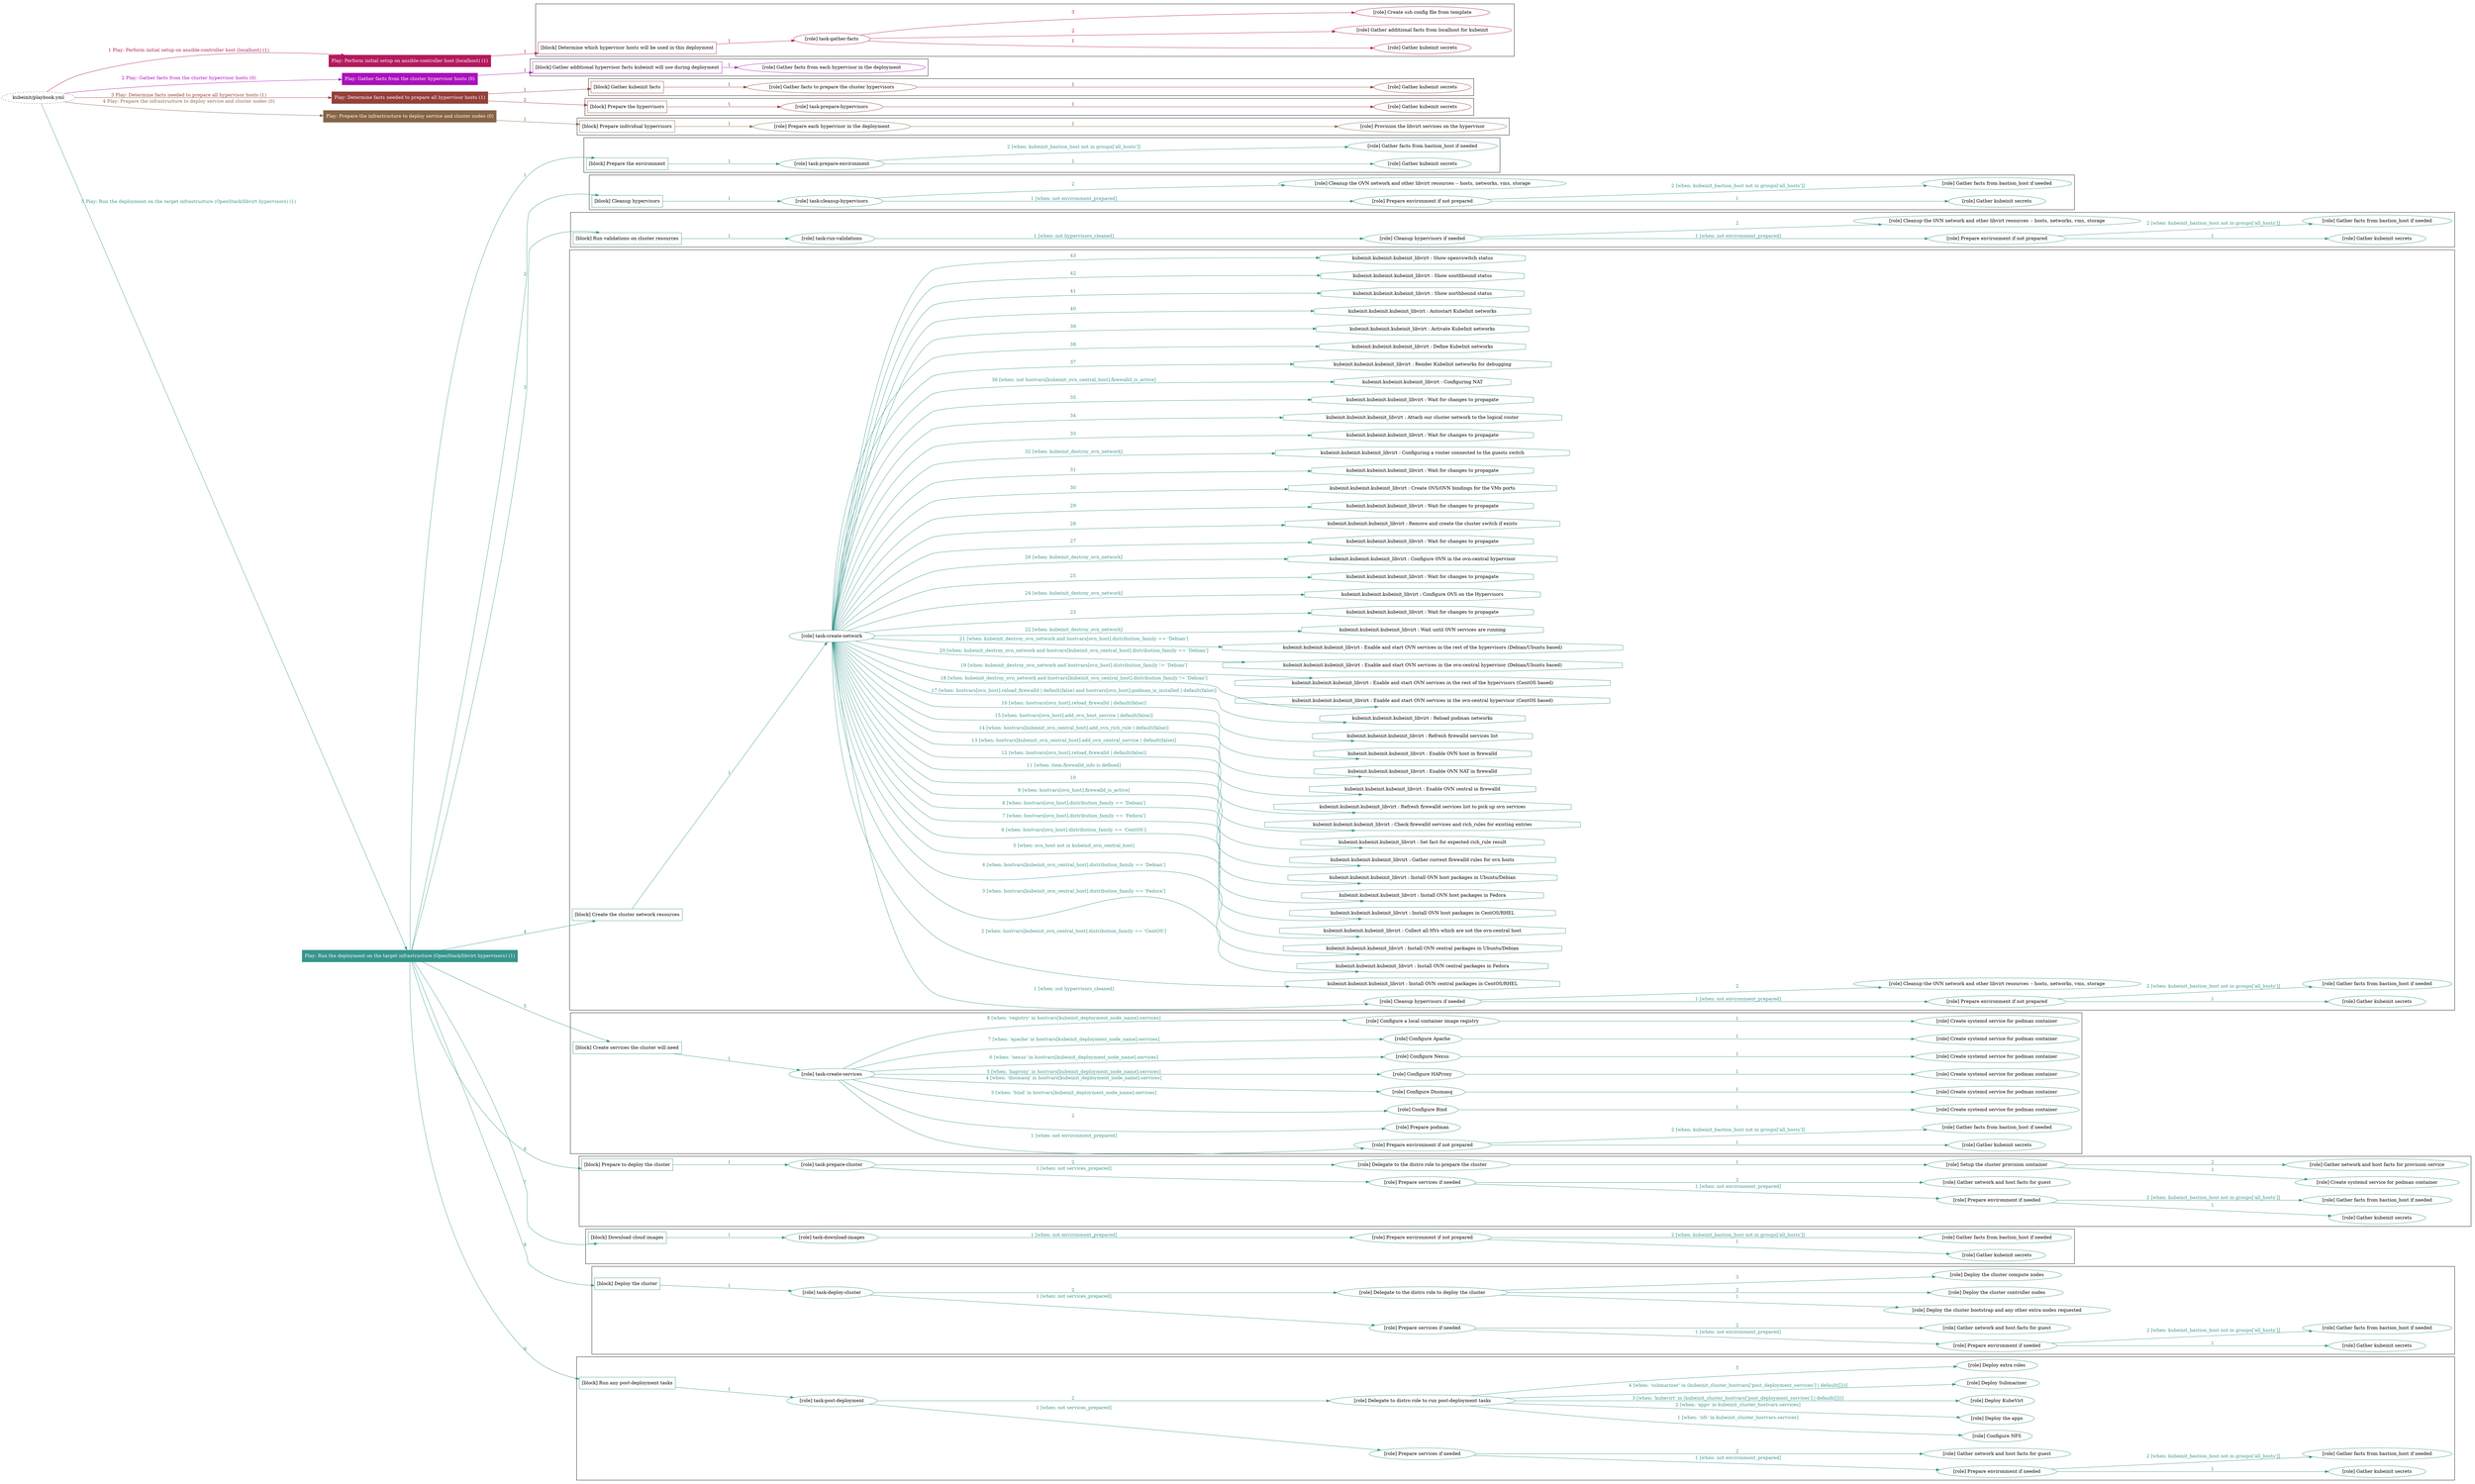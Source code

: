 digraph {
	graph [concentrate=true ordering=in rankdir=LR ratio=fill]
	edge [esep=5 sep=10]
	"kubeinit/playbook.yml" [URL="/home/runner/work/kubeinit/kubeinit/kubeinit/playbook.yml" id=playbook_1cc766bf style=dotted]
	"kubeinit/playbook.yml" -> play_d7781ddd [label="1 Play: Perform initial setup on ansible-controller host (localhost) (1)" color="#b21a5d" fontcolor="#b21a5d" id=edge_play_d7781ddd labeltooltip="1 Play: Perform initial setup on ansible-controller host (localhost) (1)" tooltip="1 Play: Perform initial setup on ansible-controller host (localhost) (1)"]
	subgraph "Play: Perform initial setup on ansible-controller host (localhost) (1)" {
		play_d7781ddd [label="Play: Perform initial setup on ansible-controller host (localhost) (1)" URL="/home/runner/work/kubeinit/kubeinit/kubeinit/playbook.yml" color="#b21a5d" fontcolor="#ffffff" id=play_d7781ddd shape=box style=filled tooltip=localhost]
		play_d7781ddd -> block_eff1b271 [label=1 color="#b21a5d" fontcolor="#b21a5d" id=edge_block_eff1b271 labeltooltip=1 tooltip=1]
		subgraph cluster_block_eff1b271 {
			block_eff1b271 [label="[block] Determine which hypervisor hosts will be used in this deployment" URL="/home/runner/work/kubeinit/kubeinit/kubeinit/playbook.yml" color="#b21a5d" id=block_eff1b271 labeltooltip="Determine which hypervisor hosts will be used in this deployment" shape=box tooltip="Determine which hypervisor hosts will be used in this deployment"]
			block_eff1b271 -> role_6edf4df0 [label="1 " color="#b21a5d" fontcolor="#b21a5d" id=edge_role_6edf4df0 labeltooltip="1 " tooltip="1 "]
			subgraph "task-gather-facts" {
				role_6edf4df0 [label="[role] task-gather-facts" URL="/home/runner/work/kubeinit/kubeinit/kubeinit/playbook.yml" color="#b21a5d" id=role_6edf4df0 tooltip="task-gather-facts"]
				role_6edf4df0 -> role_4be6e21d [label="1 " color="#b21a5d" fontcolor="#b21a5d" id=edge_role_4be6e21d labeltooltip="1 " tooltip="1 "]
				subgraph "Gather kubeinit secrets" {
					role_4be6e21d [label="[role] Gather kubeinit secrets" URL="/home/runner/.ansible/collections/ansible_collections/kubeinit/kubeinit/roles/kubeinit_prepare/tasks/build_hypervisors_group.yml" color="#b21a5d" id=role_4be6e21d tooltip="Gather kubeinit secrets"]
				}
				role_6edf4df0 -> role_307ad199 [label="2 " color="#b21a5d" fontcolor="#b21a5d" id=edge_role_307ad199 labeltooltip="2 " tooltip="2 "]
				subgraph "Gather additional facts from localhost for kubeinit" {
					role_307ad199 [label="[role] Gather additional facts from localhost for kubeinit" URL="/home/runner/.ansible/collections/ansible_collections/kubeinit/kubeinit/roles/kubeinit_prepare/tasks/build_hypervisors_group.yml" color="#b21a5d" id=role_307ad199 tooltip="Gather additional facts from localhost for kubeinit"]
				}
				role_6edf4df0 -> role_bf98d135 [label="3 " color="#b21a5d" fontcolor="#b21a5d" id=edge_role_bf98d135 labeltooltip="3 " tooltip="3 "]
				subgraph "Create ssh config file from template" {
					role_bf98d135 [label="[role] Create ssh config file from template" URL="/home/runner/.ansible/collections/ansible_collections/kubeinit/kubeinit/roles/kubeinit_prepare/tasks/build_hypervisors_group.yml" color="#b21a5d" id=role_bf98d135 tooltip="Create ssh config file from template"]
				}
			}
		}
	}
	"kubeinit/playbook.yml" -> play_6356cd22 [label="2 Play: Gather facts from the cluster hypervisor hosts (0)" color="#aa11bb" fontcolor="#aa11bb" id=edge_play_6356cd22 labeltooltip="2 Play: Gather facts from the cluster hypervisor hosts (0)" tooltip="2 Play: Gather facts from the cluster hypervisor hosts (0)"]
	subgraph "Play: Gather facts from the cluster hypervisor hosts (0)" {
		play_6356cd22 [label="Play: Gather facts from the cluster hypervisor hosts (0)" URL="/home/runner/work/kubeinit/kubeinit/kubeinit/playbook.yml" color="#aa11bb" fontcolor="#ffffff" id=play_6356cd22 shape=box style=filled tooltip="Play: Gather facts from the cluster hypervisor hosts (0)"]
		play_6356cd22 -> block_3cf87511 [label=1 color="#aa11bb" fontcolor="#aa11bb" id=edge_block_3cf87511 labeltooltip=1 tooltip=1]
		subgraph cluster_block_3cf87511 {
			block_3cf87511 [label="[block] Gather additional hypervisor facts kubeinit will use during deployment" URL="/home/runner/work/kubeinit/kubeinit/kubeinit/playbook.yml" color="#aa11bb" id=block_3cf87511 labeltooltip="Gather additional hypervisor facts kubeinit will use during deployment" shape=box tooltip="Gather additional hypervisor facts kubeinit will use during deployment"]
			block_3cf87511 -> role_346a2ef5 [label="1 " color="#aa11bb" fontcolor="#aa11bb" id=edge_role_346a2ef5 labeltooltip="1 " tooltip="1 "]
			subgraph "Gather facts from each hypervisor in the deployment" {
				role_346a2ef5 [label="[role] Gather facts from each hypervisor in the deployment" URL="/home/runner/work/kubeinit/kubeinit/kubeinit/playbook.yml" color="#aa11bb" id=role_346a2ef5 tooltip="Gather facts from each hypervisor in the deployment"]
			}
		}
	}
	"kubeinit/playbook.yml" -> play_cca9239c [label="3 Play: Determine facts needed to prepare all hypervisor hosts (1)" color="#943f38" fontcolor="#943f38" id=edge_play_cca9239c labeltooltip="3 Play: Determine facts needed to prepare all hypervisor hosts (1)" tooltip="3 Play: Determine facts needed to prepare all hypervisor hosts (1)"]
	subgraph "Play: Determine facts needed to prepare all hypervisor hosts (1)" {
		play_cca9239c [label="Play: Determine facts needed to prepare all hypervisor hosts (1)" URL="/home/runner/work/kubeinit/kubeinit/kubeinit/playbook.yml" color="#943f38" fontcolor="#ffffff" id=play_cca9239c shape=box style=filled tooltip=localhost]
		play_cca9239c -> block_6c9de307 [label=1 color="#943f38" fontcolor="#943f38" id=edge_block_6c9de307 labeltooltip=1 tooltip=1]
		subgraph cluster_block_6c9de307 {
			block_6c9de307 [label="[block] Gather kubeinit facts" URL="/home/runner/work/kubeinit/kubeinit/kubeinit/playbook.yml" color="#943f38" id=block_6c9de307 labeltooltip="Gather kubeinit facts" shape=box tooltip="Gather kubeinit facts"]
			block_6c9de307 -> role_149e69ff [label="1 " color="#943f38" fontcolor="#943f38" id=edge_role_149e69ff labeltooltip="1 " tooltip="1 "]
			subgraph "Gather facts to prepare the cluster hypervisors" {
				role_149e69ff [label="[role] Gather facts to prepare the cluster hypervisors" URL="/home/runner/work/kubeinit/kubeinit/kubeinit/playbook.yml" color="#943f38" id=role_149e69ff tooltip="Gather facts to prepare the cluster hypervisors"]
				role_149e69ff -> role_e4dbadb8 [label="1 " color="#943f38" fontcolor="#943f38" id=edge_role_e4dbadb8 labeltooltip="1 " tooltip="1 "]
				subgraph "Gather kubeinit secrets" {
					role_e4dbadb8 [label="[role] Gather kubeinit secrets" URL="/home/runner/.ansible/collections/ansible_collections/kubeinit/kubeinit/roles/kubeinit_prepare/tasks/gather_kubeinit_facts.yml" color="#943f38" id=role_e4dbadb8 tooltip="Gather kubeinit secrets"]
				}
			}
		}
		play_cca9239c -> block_dfe3d078 [label=2 color="#943f38" fontcolor="#943f38" id=edge_block_dfe3d078 labeltooltip=2 tooltip=2]
		subgraph cluster_block_dfe3d078 {
			block_dfe3d078 [label="[block] Prepare the hypervisors" URL="/home/runner/work/kubeinit/kubeinit/kubeinit/playbook.yml" color="#943f38" id=block_dfe3d078 labeltooltip="Prepare the hypervisors" shape=box tooltip="Prepare the hypervisors"]
			block_dfe3d078 -> role_3dfee27a [label="1 " color="#943f38" fontcolor="#943f38" id=edge_role_3dfee27a labeltooltip="1 " tooltip="1 "]
			subgraph "task-prepare-hypervisors" {
				role_3dfee27a [label="[role] task-prepare-hypervisors" URL="/home/runner/work/kubeinit/kubeinit/kubeinit/playbook.yml" color="#943f38" id=role_3dfee27a tooltip="task-prepare-hypervisors"]
				role_3dfee27a -> role_906be3d3 [label="1 " color="#943f38" fontcolor="#943f38" id=edge_role_906be3d3 labeltooltip="1 " tooltip="1 "]
				subgraph "Gather kubeinit secrets" {
					role_906be3d3 [label="[role] Gather kubeinit secrets" URL="/home/runner/.ansible/collections/ansible_collections/kubeinit/kubeinit/roles/kubeinit_prepare/tasks/gather_kubeinit_facts.yml" color="#943f38" id=role_906be3d3 tooltip="Gather kubeinit secrets"]
				}
			}
		}
	}
	"kubeinit/playbook.yml" -> play_0296dbbf [label="4 Play: Prepare the infrastructure to deploy service and cluster nodes (0)" color="#866446" fontcolor="#866446" id=edge_play_0296dbbf labeltooltip="4 Play: Prepare the infrastructure to deploy service and cluster nodes (0)" tooltip="4 Play: Prepare the infrastructure to deploy service and cluster nodes (0)"]
	subgraph "Play: Prepare the infrastructure to deploy service and cluster nodes (0)" {
		play_0296dbbf [label="Play: Prepare the infrastructure to deploy service and cluster nodes (0)" URL="/home/runner/work/kubeinit/kubeinit/kubeinit/playbook.yml" color="#866446" fontcolor="#ffffff" id=play_0296dbbf shape=box style=filled tooltip="Play: Prepare the infrastructure to deploy service and cluster nodes (0)"]
		play_0296dbbf -> block_7b044225 [label=1 color="#866446" fontcolor="#866446" id=edge_block_7b044225 labeltooltip=1 tooltip=1]
		subgraph cluster_block_7b044225 {
			block_7b044225 [label="[block] Prepare individual hypervisors" URL="/home/runner/work/kubeinit/kubeinit/kubeinit/playbook.yml" color="#866446" id=block_7b044225 labeltooltip="Prepare individual hypervisors" shape=box tooltip="Prepare individual hypervisors"]
			block_7b044225 -> role_3950139a [label="1 " color="#866446" fontcolor="#866446" id=edge_role_3950139a labeltooltip="1 " tooltip="1 "]
			subgraph "Prepare each hypervisor in the deployment" {
				role_3950139a [label="[role] Prepare each hypervisor in the deployment" URL="/home/runner/work/kubeinit/kubeinit/kubeinit/playbook.yml" color="#866446" id=role_3950139a tooltip="Prepare each hypervisor in the deployment"]
				role_3950139a -> role_71181284 [label="1 " color="#866446" fontcolor="#866446" id=edge_role_71181284 labeltooltip="1 " tooltip="1 "]
				subgraph "Provision the libvirt services on the hypervisor" {
					role_71181284 [label="[role] Provision the libvirt services on the hypervisor" URL="/home/runner/.ansible/collections/ansible_collections/kubeinit/kubeinit/roles/kubeinit_prepare/tasks/prepare_hypervisor.yml" color="#866446" id=role_71181284 tooltip="Provision the libvirt services on the hypervisor"]
				}
			}
		}
	}
	"kubeinit/playbook.yml" -> play_9f45fc95 [label="5 Play: Run the deployment on the target infrastructure (OpenStack/libvirt hypervisors) (1)" color="#37958c" fontcolor="#37958c" id=edge_play_9f45fc95 labeltooltip="5 Play: Run the deployment on the target infrastructure (OpenStack/libvirt hypervisors) (1)" tooltip="5 Play: Run the deployment on the target infrastructure (OpenStack/libvirt hypervisors) (1)"]
	subgraph "Play: Run the deployment on the target infrastructure (OpenStack/libvirt hypervisors) (1)" {
		play_9f45fc95 [label="Play: Run the deployment on the target infrastructure (OpenStack/libvirt hypervisors) (1)" URL="/home/runner/work/kubeinit/kubeinit/kubeinit/playbook.yml" color="#37958c" fontcolor="#ffffff" id=play_9f45fc95 shape=box style=filled tooltip=localhost]
		play_9f45fc95 -> block_bec0cd22 [label=1 color="#37958c" fontcolor="#37958c" id=edge_block_bec0cd22 labeltooltip=1 tooltip=1]
		subgraph cluster_block_bec0cd22 {
			block_bec0cd22 [label="[block] Prepare the environment" URL="/home/runner/work/kubeinit/kubeinit/kubeinit/playbook.yml" color="#37958c" id=block_bec0cd22 labeltooltip="Prepare the environment" shape=box tooltip="Prepare the environment"]
			block_bec0cd22 -> role_ab07aaba [label="1 " color="#37958c" fontcolor="#37958c" id=edge_role_ab07aaba labeltooltip="1 " tooltip="1 "]
			subgraph "task-prepare-environment" {
				role_ab07aaba [label="[role] task-prepare-environment" URL="/home/runner/work/kubeinit/kubeinit/kubeinit/playbook.yml" color="#37958c" id=role_ab07aaba tooltip="task-prepare-environment"]
				role_ab07aaba -> role_f5b40d9d [label="1 " color="#37958c" fontcolor="#37958c" id=edge_role_f5b40d9d labeltooltip="1 " tooltip="1 "]
				subgraph "Gather kubeinit secrets" {
					role_f5b40d9d [label="[role] Gather kubeinit secrets" URL="/home/runner/.ansible/collections/ansible_collections/kubeinit/kubeinit/roles/kubeinit_prepare/tasks/gather_kubeinit_facts.yml" color="#37958c" id=role_f5b40d9d tooltip="Gather kubeinit secrets"]
				}
				role_ab07aaba -> role_f252f48b [label="2 [when: kubeinit_bastion_host not in groups['all_hosts']]" color="#37958c" fontcolor="#37958c" id=edge_role_f252f48b labeltooltip="2 [when: kubeinit_bastion_host not in groups['all_hosts']]" tooltip="2 [when: kubeinit_bastion_host not in groups['all_hosts']]"]
				subgraph "Gather facts from bastion_host if needed" {
					role_f252f48b [label="[role] Gather facts from bastion_host if needed" URL="/home/runner/.ansible/collections/ansible_collections/kubeinit/kubeinit/roles/kubeinit_prepare/tasks/main.yml" color="#37958c" id=role_f252f48b tooltip="Gather facts from bastion_host if needed"]
				}
			}
		}
		play_9f45fc95 -> block_cd966586 [label=2 color="#37958c" fontcolor="#37958c" id=edge_block_cd966586 labeltooltip=2 tooltip=2]
		subgraph cluster_block_cd966586 {
			block_cd966586 [label="[block] Cleanup hypervisors" URL="/home/runner/work/kubeinit/kubeinit/kubeinit/playbook.yml" color="#37958c" id=block_cd966586 labeltooltip="Cleanup hypervisors" shape=box tooltip="Cleanup hypervisors"]
			block_cd966586 -> role_9833cc69 [label="1 " color="#37958c" fontcolor="#37958c" id=edge_role_9833cc69 labeltooltip="1 " tooltip="1 "]
			subgraph "task-cleanup-hypervisors" {
				role_9833cc69 [label="[role] task-cleanup-hypervisors" URL="/home/runner/work/kubeinit/kubeinit/kubeinit/playbook.yml" color="#37958c" id=role_9833cc69 tooltip="task-cleanup-hypervisors"]
				role_9833cc69 -> role_253e604e [label="1 [when: not environment_prepared]" color="#37958c" fontcolor="#37958c" id=edge_role_253e604e labeltooltip="1 [when: not environment_prepared]" tooltip="1 [when: not environment_prepared]"]
				subgraph "Prepare environment if not prepared" {
					role_253e604e [label="[role] Prepare environment if not prepared" URL="/home/runner/.ansible/collections/ansible_collections/kubeinit/kubeinit/roles/kubeinit_libvirt/tasks/cleanup_hypervisors.yml" color="#37958c" id=role_253e604e tooltip="Prepare environment if not prepared"]
					role_253e604e -> role_5d8f2f45 [label="1 " color="#37958c" fontcolor="#37958c" id=edge_role_5d8f2f45 labeltooltip="1 " tooltip="1 "]
					subgraph "Gather kubeinit secrets" {
						role_5d8f2f45 [label="[role] Gather kubeinit secrets" URL="/home/runner/.ansible/collections/ansible_collections/kubeinit/kubeinit/roles/kubeinit_prepare/tasks/gather_kubeinit_facts.yml" color="#37958c" id=role_5d8f2f45 tooltip="Gather kubeinit secrets"]
					}
					role_253e604e -> role_4ad8a3bd [label="2 [when: kubeinit_bastion_host not in groups['all_hosts']]" color="#37958c" fontcolor="#37958c" id=edge_role_4ad8a3bd labeltooltip="2 [when: kubeinit_bastion_host not in groups['all_hosts']]" tooltip="2 [when: kubeinit_bastion_host not in groups['all_hosts']]"]
					subgraph "Gather facts from bastion_host if needed" {
						role_4ad8a3bd [label="[role] Gather facts from bastion_host if needed" URL="/home/runner/.ansible/collections/ansible_collections/kubeinit/kubeinit/roles/kubeinit_prepare/tasks/main.yml" color="#37958c" id=role_4ad8a3bd tooltip="Gather facts from bastion_host if needed"]
					}
				}
				role_9833cc69 -> role_36f16347 [label="2 " color="#37958c" fontcolor="#37958c" id=edge_role_36f16347 labeltooltip="2 " tooltip="2 "]
				subgraph "Cleanup the OVN network and other libvirt resources -- hosts, networks, vms, storage" {
					role_36f16347 [label="[role] Cleanup the OVN network and other libvirt resources -- hosts, networks, vms, storage" URL="/home/runner/.ansible/collections/ansible_collections/kubeinit/kubeinit/roles/kubeinit_libvirt/tasks/cleanup_hypervisors.yml" color="#37958c" id=role_36f16347 tooltip="Cleanup the OVN network and other libvirt resources -- hosts, networks, vms, storage"]
				}
			}
		}
		play_9f45fc95 -> block_135d905e [label=3 color="#37958c" fontcolor="#37958c" id=edge_block_135d905e labeltooltip=3 tooltip=3]
		subgraph cluster_block_135d905e {
			block_135d905e [label="[block] Run validations on cluster resources" URL="/home/runner/work/kubeinit/kubeinit/kubeinit/playbook.yml" color="#37958c" id=block_135d905e labeltooltip="Run validations on cluster resources" shape=box tooltip="Run validations on cluster resources"]
			block_135d905e -> role_84e0b709 [label="1 " color="#37958c" fontcolor="#37958c" id=edge_role_84e0b709 labeltooltip="1 " tooltip="1 "]
			subgraph "task-run-validations" {
				role_84e0b709 [label="[role] task-run-validations" URL="/home/runner/work/kubeinit/kubeinit/kubeinit/playbook.yml" color="#37958c" id=role_84e0b709 tooltip="task-run-validations"]
				role_84e0b709 -> role_d2fc29c1 [label="1 [when: not hypervisors_cleaned]" color="#37958c" fontcolor="#37958c" id=edge_role_d2fc29c1 labeltooltip="1 [when: not hypervisors_cleaned]" tooltip="1 [when: not hypervisors_cleaned]"]
				subgraph "Cleanup hypervisors if needed" {
					role_d2fc29c1 [label="[role] Cleanup hypervisors if needed" URL="/home/runner/.ansible/collections/ansible_collections/kubeinit/kubeinit/roles/kubeinit_validations/tasks/main.yml" color="#37958c" id=role_d2fc29c1 tooltip="Cleanup hypervisors if needed"]
					role_d2fc29c1 -> role_be76c711 [label="1 [when: not environment_prepared]" color="#37958c" fontcolor="#37958c" id=edge_role_be76c711 labeltooltip="1 [when: not environment_prepared]" tooltip="1 [when: not environment_prepared]"]
					subgraph "Prepare environment if not prepared" {
						role_be76c711 [label="[role] Prepare environment if not prepared" URL="/home/runner/.ansible/collections/ansible_collections/kubeinit/kubeinit/roles/kubeinit_libvirt/tasks/cleanup_hypervisors.yml" color="#37958c" id=role_be76c711 tooltip="Prepare environment if not prepared"]
						role_be76c711 -> role_e8d5aada [label="1 " color="#37958c" fontcolor="#37958c" id=edge_role_e8d5aada labeltooltip="1 " tooltip="1 "]
						subgraph "Gather kubeinit secrets" {
							role_e8d5aada [label="[role] Gather kubeinit secrets" URL="/home/runner/.ansible/collections/ansible_collections/kubeinit/kubeinit/roles/kubeinit_prepare/tasks/gather_kubeinit_facts.yml" color="#37958c" id=role_e8d5aada tooltip="Gather kubeinit secrets"]
						}
						role_be76c711 -> role_6177f540 [label="2 [when: kubeinit_bastion_host not in groups['all_hosts']]" color="#37958c" fontcolor="#37958c" id=edge_role_6177f540 labeltooltip="2 [when: kubeinit_bastion_host not in groups['all_hosts']]" tooltip="2 [when: kubeinit_bastion_host not in groups['all_hosts']]"]
						subgraph "Gather facts from bastion_host if needed" {
							role_6177f540 [label="[role] Gather facts from bastion_host if needed" URL="/home/runner/.ansible/collections/ansible_collections/kubeinit/kubeinit/roles/kubeinit_prepare/tasks/main.yml" color="#37958c" id=role_6177f540 tooltip="Gather facts from bastion_host if needed"]
						}
					}
					role_d2fc29c1 -> role_13ee6d5b [label="2 " color="#37958c" fontcolor="#37958c" id=edge_role_13ee6d5b labeltooltip="2 " tooltip="2 "]
					subgraph "Cleanup the OVN network and other libvirt resources -- hosts, networks, vms, storage" {
						role_13ee6d5b [label="[role] Cleanup the OVN network and other libvirt resources -- hosts, networks, vms, storage" URL="/home/runner/.ansible/collections/ansible_collections/kubeinit/kubeinit/roles/kubeinit_libvirt/tasks/cleanup_hypervisors.yml" color="#37958c" id=role_13ee6d5b tooltip="Cleanup the OVN network and other libvirt resources -- hosts, networks, vms, storage"]
					}
				}
			}
		}
		play_9f45fc95 -> block_8d829bdd [label=4 color="#37958c" fontcolor="#37958c" id=edge_block_8d829bdd labeltooltip=4 tooltip=4]
		subgraph cluster_block_8d829bdd {
			block_8d829bdd [label="[block] Create the cluster network resources" URL="/home/runner/work/kubeinit/kubeinit/kubeinit/playbook.yml" color="#37958c" id=block_8d829bdd labeltooltip="Create the cluster network resources" shape=box tooltip="Create the cluster network resources"]
			block_8d829bdd -> role_df1ba71b [label="1 " color="#37958c" fontcolor="#37958c" id=edge_role_df1ba71b labeltooltip="1 " tooltip="1 "]
			subgraph "task-create-network" {
				role_df1ba71b [label="[role] task-create-network" URL="/home/runner/work/kubeinit/kubeinit/kubeinit/playbook.yml" color="#37958c" id=role_df1ba71b tooltip="task-create-network"]
				role_df1ba71b -> role_05364b80 [label="1 [when: not hypervisors_cleaned]" color="#37958c" fontcolor="#37958c" id=edge_role_05364b80 labeltooltip="1 [when: not hypervisors_cleaned]" tooltip="1 [when: not hypervisors_cleaned]"]
				subgraph "Cleanup hypervisors if needed" {
					role_05364b80 [label="[role] Cleanup hypervisors if needed" URL="/home/runner/.ansible/collections/ansible_collections/kubeinit/kubeinit/roles/kubeinit_libvirt/tasks/create_network.yml" color="#37958c" id=role_05364b80 tooltip="Cleanup hypervisors if needed"]
					role_05364b80 -> role_3139b335 [label="1 [when: not environment_prepared]" color="#37958c" fontcolor="#37958c" id=edge_role_3139b335 labeltooltip="1 [when: not environment_prepared]" tooltip="1 [when: not environment_prepared]"]
					subgraph "Prepare environment if not prepared" {
						role_3139b335 [label="[role] Prepare environment if not prepared" URL="/home/runner/.ansible/collections/ansible_collections/kubeinit/kubeinit/roles/kubeinit_libvirt/tasks/cleanup_hypervisors.yml" color="#37958c" id=role_3139b335 tooltip="Prepare environment if not prepared"]
						role_3139b335 -> role_f38d432b [label="1 " color="#37958c" fontcolor="#37958c" id=edge_role_f38d432b labeltooltip="1 " tooltip="1 "]
						subgraph "Gather kubeinit secrets" {
							role_f38d432b [label="[role] Gather kubeinit secrets" URL="/home/runner/.ansible/collections/ansible_collections/kubeinit/kubeinit/roles/kubeinit_prepare/tasks/gather_kubeinit_facts.yml" color="#37958c" id=role_f38d432b tooltip="Gather kubeinit secrets"]
						}
						role_3139b335 -> role_560001f7 [label="2 [when: kubeinit_bastion_host not in groups['all_hosts']]" color="#37958c" fontcolor="#37958c" id=edge_role_560001f7 labeltooltip="2 [when: kubeinit_bastion_host not in groups['all_hosts']]" tooltip="2 [when: kubeinit_bastion_host not in groups['all_hosts']]"]
						subgraph "Gather facts from bastion_host if needed" {
							role_560001f7 [label="[role] Gather facts from bastion_host if needed" URL="/home/runner/.ansible/collections/ansible_collections/kubeinit/kubeinit/roles/kubeinit_prepare/tasks/main.yml" color="#37958c" id=role_560001f7 tooltip="Gather facts from bastion_host if needed"]
						}
					}
					role_05364b80 -> role_f87488eb [label="2 " color="#37958c" fontcolor="#37958c" id=edge_role_f87488eb labeltooltip="2 " tooltip="2 "]
					subgraph "Cleanup the OVN network and other libvirt resources -- hosts, networks, vms, storage" {
						role_f87488eb [label="[role] Cleanup the OVN network and other libvirt resources -- hosts, networks, vms, storage" URL="/home/runner/.ansible/collections/ansible_collections/kubeinit/kubeinit/roles/kubeinit_libvirt/tasks/cleanup_hypervisors.yml" color="#37958c" id=role_f87488eb tooltip="Cleanup the OVN network and other libvirt resources -- hosts, networks, vms, storage"]
					}
				}
				task_7edbaa59 [label="kubeinit.kubeinit.kubeinit_libvirt : Install OVN central packages in CentOS/RHEL" URL="/home/runner/.ansible/collections/ansible_collections/kubeinit/kubeinit/roles/kubeinit_libvirt/tasks/create_network.yml" color="#37958c" id=task_7edbaa59 shape=octagon tooltip="kubeinit.kubeinit.kubeinit_libvirt : Install OVN central packages in CentOS/RHEL"]
				role_df1ba71b -> task_7edbaa59 [label="2 [when: hostvars[kubeinit_ovn_central_host].distribution_family == 'CentOS']" color="#37958c" fontcolor="#37958c" id=edge_task_7edbaa59 labeltooltip="2 [when: hostvars[kubeinit_ovn_central_host].distribution_family == 'CentOS']" tooltip="2 [when: hostvars[kubeinit_ovn_central_host].distribution_family == 'CentOS']"]
				task_3f8a6d90 [label="kubeinit.kubeinit.kubeinit_libvirt : Install OVN central packages in Fedora" URL="/home/runner/.ansible/collections/ansible_collections/kubeinit/kubeinit/roles/kubeinit_libvirt/tasks/create_network.yml" color="#37958c" id=task_3f8a6d90 shape=octagon tooltip="kubeinit.kubeinit.kubeinit_libvirt : Install OVN central packages in Fedora"]
				role_df1ba71b -> task_3f8a6d90 [label="3 [when: hostvars[kubeinit_ovn_central_host].distribution_family == 'Fedora']" color="#37958c" fontcolor="#37958c" id=edge_task_3f8a6d90 labeltooltip="3 [when: hostvars[kubeinit_ovn_central_host].distribution_family == 'Fedora']" tooltip="3 [when: hostvars[kubeinit_ovn_central_host].distribution_family == 'Fedora']"]
				task_4669cc5e [label="kubeinit.kubeinit.kubeinit_libvirt : Install OVN central packages in Ubuntu/Debian" URL="/home/runner/.ansible/collections/ansible_collections/kubeinit/kubeinit/roles/kubeinit_libvirt/tasks/create_network.yml" color="#37958c" id=task_4669cc5e shape=octagon tooltip="kubeinit.kubeinit.kubeinit_libvirt : Install OVN central packages in Ubuntu/Debian"]
				role_df1ba71b -> task_4669cc5e [label="4 [when: hostvars[kubeinit_ovn_central_host].distribution_family == 'Debian']" color="#37958c" fontcolor="#37958c" id=edge_task_4669cc5e labeltooltip="4 [when: hostvars[kubeinit_ovn_central_host].distribution_family == 'Debian']" tooltip="4 [when: hostvars[kubeinit_ovn_central_host].distribution_family == 'Debian']"]
				task_836d8d25 [label="kubeinit.kubeinit.kubeinit_libvirt : Collect all HVs which are not the ovn-central host" URL="/home/runner/.ansible/collections/ansible_collections/kubeinit/kubeinit/roles/kubeinit_libvirt/tasks/create_network.yml" color="#37958c" id=task_836d8d25 shape=octagon tooltip="kubeinit.kubeinit.kubeinit_libvirt : Collect all HVs which are not the ovn-central host"]
				role_df1ba71b -> task_836d8d25 [label="5 [when: ovn_host not in kubeinit_ovn_central_host]" color="#37958c" fontcolor="#37958c" id=edge_task_836d8d25 labeltooltip="5 [when: ovn_host not in kubeinit_ovn_central_host]" tooltip="5 [when: ovn_host not in kubeinit_ovn_central_host]"]
				task_c6a0bc37 [label="kubeinit.kubeinit.kubeinit_libvirt : Install OVN host packages in CentOS/RHEL" URL="/home/runner/.ansible/collections/ansible_collections/kubeinit/kubeinit/roles/kubeinit_libvirt/tasks/create_network.yml" color="#37958c" id=task_c6a0bc37 shape=octagon tooltip="kubeinit.kubeinit.kubeinit_libvirt : Install OVN host packages in CentOS/RHEL"]
				role_df1ba71b -> task_c6a0bc37 [label="6 [when: hostvars[ovn_host].distribution_family == 'CentOS']" color="#37958c" fontcolor="#37958c" id=edge_task_c6a0bc37 labeltooltip="6 [when: hostvars[ovn_host].distribution_family == 'CentOS']" tooltip="6 [when: hostvars[ovn_host].distribution_family == 'CentOS']"]
				task_d5beab53 [label="kubeinit.kubeinit.kubeinit_libvirt : Install OVN host packages in Fedora" URL="/home/runner/.ansible/collections/ansible_collections/kubeinit/kubeinit/roles/kubeinit_libvirt/tasks/create_network.yml" color="#37958c" id=task_d5beab53 shape=octagon tooltip="kubeinit.kubeinit.kubeinit_libvirt : Install OVN host packages in Fedora"]
				role_df1ba71b -> task_d5beab53 [label="7 [when: hostvars[ovn_host].distribution_family == 'Fedora']" color="#37958c" fontcolor="#37958c" id=edge_task_d5beab53 labeltooltip="7 [when: hostvars[ovn_host].distribution_family == 'Fedora']" tooltip="7 [when: hostvars[ovn_host].distribution_family == 'Fedora']"]
				task_37bf2779 [label="kubeinit.kubeinit.kubeinit_libvirt : Install OVN host packages in Ubuntu/Debian" URL="/home/runner/.ansible/collections/ansible_collections/kubeinit/kubeinit/roles/kubeinit_libvirt/tasks/create_network.yml" color="#37958c" id=task_37bf2779 shape=octagon tooltip="kubeinit.kubeinit.kubeinit_libvirt : Install OVN host packages in Ubuntu/Debian"]
				role_df1ba71b -> task_37bf2779 [label="8 [when: hostvars[ovn_host].distribution_family == 'Debian']" color="#37958c" fontcolor="#37958c" id=edge_task_37bf2779 labeltooltip="8 [when: hostvars[ovn_host].distribution_family == 'Debian']" tooltip="8 [when: hostvars[ovn_host].distribution_family == 'Debian']"]
				task_c2a8cda9 [label="kubeinit.kubeinit.kubeinit_libvirt : Gather current firewalld rules for ovn hosts" URL="/home/runner/.ansible/collections/ansible_collections/kubeinit/kubeinit/roles/kubeinit_libvirt/tasks/create_network.yml" color="#37958c" id=task_c2a8cda9 shape=octagon tooltip="kubeinit.kubeinit.kubeinit_libvirt : Gather current firewalld rules for ovn hosts"]
				role_df1ba71b -> task_c2a8cda9 [label="9 [when: hostvars[ovn_host].firewalld_is_active]" color="#37958c" fontcolor="#37958c" id=edge_task_c2a8cda9 labeltooltip="9 [when: hostvars[ovn_host].firewalld_is_active]" tooltip="9 [when: hostvars[ovn_host].firewalld_is_active]"]
				task_27f6d7e3 [label="kubeinit.kubeinit.kubeinit_libvirt : Set fact for expected rich_rule result" URL="/home/runner/.ansible/collections/ansible_collections/kubeinit/kubeinit/roles/kubeinit_libvirt/tasks/create_network.yml" color="#37958c" id=task_27f6d7e3 shape=octagon tooltip="kubeinit.kubeinit.kubeinit_libvirt : Set fact for expected rich_rule result"]
				role_df1ba71b -> task_27f6d7e3 [label="10 " color="#37958c" fontcolor="#37958c" id=edge_task_27f6d7e3 labeltooltip="10 " tooltip="10 "]
				task_196cb879 [label="kubeinit.kubeinit.kubeinit_libvirt : Check firewalld services and rich_rules for existing entries" URL="/home/runner/.ansible/collections/ansible_collections/kubeinit/kubeinit/roles/kubeinit_libvirt/tasks/create_network.yml" color="#37958c" id=task_196cb879 shape=octagon tooltip="kubeinit.kubeinit.kubeinit_libvirt : Check firewalld services and rich_rules for existing entries"]
				role_df1ba71b -> task_196cb879 [label="11 [when: item.firewalld_info is defined]" color="#37958c" fontcolor="#37958c" id=edge_task_196cb879 labeltooltip="11 [when: item.firewalld_info is defined]" tooltip="11 [when: item.firewalld_info is defined]"]
				task_9f11a04c [label="kubeinit.kubeinit.kubeinit_libvirt : Refresh firewalld services list to pick up ovn services" URL="/home/runner/.ansible/collections/ansible_collections/kubeinit/kubeinit/roles/kubeinit_libvirt/tasks/create_network.yml" color="#37958c" id=task_9f11a04c shape=octagon tooltip="kubeinit.kubeinit.kubeinit_libvirt : Refresh firewalld services list to pick up ovn services"]
				role_df1ba71b -> task_9f11a04c [label="12 [when: hostvars[ovn_host].reload_firewalld | default(false)]" color="#37958c" fontcolor="#37958c" id=edge_task_9f11a04c labeltooltip="12 [when: hostvars[ovn_host].reload_firewalld | default(false)]" tooltip="12 [when: hostvars[ovn_host].reload_firewalld | default(false)]"]
				task_38368544 [label="kubeinit.kubeinit.kubeinit_libvirt : Enable OVN central in firewalld" URL="/home/runner/.ansible/collections/ansible_collections/kubeinit/kubeinit/roles/kubeinit_libvirt/tasks/create_network.yml" color="#37958c" id=task_38368544 shape=octagon tooltip="kubeinit.kubeinit.kubeinit_libvirt : Enable OVN central in firewalld"]
				role_df1ba71b -> task_38368544 [label="13 [when: hostvars[kubeinit_ovn_central_host].add_ovn_central_service | default(false)]" color="#37958c" fontcolor="#37958c" id=edge_task_38368544 labeltooltip="13 [when: hostvars[kubeinit_ovn_central_host].add_ovn_central_service | default(false)]" tooltip="13 [when: hostvars[kubeinit_ovn_central_host].add_ovn_central_service | default(false)]"]
				task_f5e21924 [label="kubeinit.kubeinit.kubeinit_libvirt : Enable OVN NAT in firewalld" URL="/home/runner/.ansible/collections/ansible_collections/kubeinit/kubeinit/roles/kubeinit_libvirt/tasks/create_network.yml" color="#37958c" id=task_f5e21924 shape=octagon tooltip="kubeinit.kubeinit.kubeinit_libvirt : Enable OVN NAT in firewalld"]
				role_df1ba71b -> task_f5e21924 [label="14 [when: hostvars[kubeinit_ovn_central_host].add_ovn_rich_rule | default(false)]" color="#37958c" fontcolor="#37958c" id=edge_task_f5e21924 labeltooltip="14 [when: hostvars[kubeinit_ovn_central_host].add_ovn_rich_rule | default(false)]" tooltip="14 [when: hostvars[kubeinit_ovn_central_host].add_ovn_rich_rule | default(false)]"]
				task_92c8fc3a [label="kubeinit.kubeinit.kubeinit_libvirt : Enable OVN host in firewalld" URL="/home/runner/.ansible/collections/ansible_collections/kubeinit/kubeinit/roles/kubeinit_libvirt/tasks/create_network.yml" color="#37958c" id=task_92c8fc3a shape=octagon tooltip="kubeinit.kubeinit.kubeinit_libvirt : Enable OVN host in firewalld"]
				role_df1ba71b -> task_92c8fc3a [label="15 [when: hostvars[ovn_host].add_ovn_host_service | default(false)]" color="#37958c" fontcolor="#37958c" id=edge_task_92c8fc3a labeltooltip="15 [when: hostvars[ovn_host].add_ovn_host_service | default(false)]" tooltip="15 [when: hostvars[ovn_host].add_ovn_host_service | default(false)]"]
				task_de2f44f6 [label="kubeinit.kubeinit.kubeinit_libvirt : Refresh firewalld services list" URL="/home/runner/.ansible/collections/ansible_collections/kubeinit/kubeinit/roles/kubeinit_libvirt/tasks/create_network.yml" color="#37958c" id=task_de2f44f6 shape=octagon tooltip="kubeinit.kubeinit.kubeinit_libvirt : Refresh firewalld services list"]
				role_df1ba71b -> task_de2f44f6 [label="16 [when: hostvars[ovn_host].reload_firewalld | default(false)]" color="#37958c" fontcolor="#37958c" id=edge_task_de2f44f6 labeltooltip="16 [when: hostvars[ovn_host].reload_firewalld | default(false)]" tooltip="16 [when: hostvars[ovn_host].reload_firewalld | default(false)]"]
				task_80f9bf2d [label="kubeinit.kubeinit.kubeinit_libvirt : Reload podman networks" URL="/home/runner/.ansible/collections/ansible_collections/kubeinit/kubeinit/roles/kubeinit_libvirt/tasks/create_network.yml" color="#37958c" id=task_80f9bf2d shape=octagon tooltip="kubeinit.kubeinit.kubeinit_libvirt : Reload podman networks"]
				role_df1ba71b -> task_80f9bf2d [label="17 [when: hostvars[ovn_host].reload_firewalld | default(false) and hostvars[ovn_host].podman_is_installed | default(false)]" color="#37958c" fontcolor="#37958c" id=edge_task_80f9bf2d labeltooltip="17 [when: hostvars[ovn_host].reload_firewalld | default(false) and hostvars[ovn_host].podman_is_installed | default(false)]" tooltip="17 [when: hostvars[ovn_host].reload_firewalld | default(false) and hostvars[ovn_host].podman_is_installed | default(false)]"]
				task_25b187b1 [label="kubeinit.kubeinit.kubeinit_libvirt : Enable and start OVN services in the ovn-central hypervisor (CentOS based)" URL="/home/runner/.ansible/collections/ansible_collections/kubeinit/kubeinit/roles/kubeinit_libvirt/tasks/create_network.yml" color="#37958c" id=task_25b187b1 shape=octagon tooltip="kubeinit.kubeinit.kubeinit_libvirt : Enable and start OVN services in the ovn-central hypervisor (CentOS based)"]
				role_df1ba71b -> task_25b187b1 [label="18 [when: kubeinit_destroy_ovn_network and hostvars[kubeinit_ovn_central_host].distribution_family != 'Debian']" color="#37958c" fontcolor="#37958c" id=edge_task_25b187b1 labeltooltip="18 [when: kubeinit_destroy_ovn_network and hostvars[kubeinit_ovn_central_host].distribution_family != 'Debian']" tooltip="18 [when: kubeinit_destroy_ovn_network and hostvars[kubeinit_ovn_central_host].distribution_family != 'Debian']"]
				task_6a5f3e23 [label="kubeinit.kubeinit.kubeinit_libvirt : Enable and start OVN services in the rest of the hypervisors (CentOS based)" URL="/home/runner/.ansible/collections/ansible_collections/kubeinit/kubeinit/roles/kubeinit_libvirt/tasks/create_network.yml" color="#37958c" id=task_6a5f3e23 shape=octagon tooltip="kubeinit.kubeinit.kubeinit_libvirt : Enable and start OVN services in the rest of the hypervisors (CentOS based)"]
				role_df1ba71b -> task_6a5f3e23 [label="19 [when: kubeinit_destroy_ovn_network and hostvars[ovn_host].distribution_family != 'Debian']" color="#37958c" fontcolor="#37958c" id=edge_task_6a5f3e23 labeltooltip="19 [when: kubeinit_destroy_ovn_network and hostvars[ovn_host].distribution_family != 'Debian']" tooltip="19 [when: kubeinit_destroy_ovn_network and hostvars[ovn_host].distribution_family != 'Debian']"]
				task_e62bd787 [label="kubeinit.kubeinit.kubeinit_libvirt : Enable and start OVN services in the ovn-central hypervisor (Debian/Ubuntu based)" URL="/home/runner/.ansible/collections/ansible_collections/kubeinit/kubeinit/roles/kubeinit_libvirt/tasks/create_network.yml" color="#37958c" id=task_e62bd787 shape=octagon tooltip="kubeinit.kubeinit.kubeinit_libvirt : Enable and start OVN services in the ovn-central hypervisor (Debian/Ubuntu based)"]
				role_df1ba71b -> task_e62bd787 [label="20 [when: kubeinit_destroy_ovn_network and hostvars[kubeinit_ovn_central_host].distribution_family == 'Debian']" color="#37958c" fontcolor="#37958c" id=edge_task_e62bd787 labeltooltip="20 [when: kubeinit_destroy_ovn_network and hostvars[kubeinit_ovn_central_host].distribution_family == 'Debian']" tooltip="20 [when: kubeinit_destroy_ovn_network and hostvars[kubeinit_ovn_central_host].distribution_family == 'Debian']"]
				task_de0be99b [label="kubeinit.kubeinit.kubeinit_libvirt : Enable and start OVN services in the rest of the hypervisors (Debian/Ubuntu based)" URL="/home/runner/.ansible/collections/ansible_collections/kubeinit/kubeinit/roles/kubeinit_libvirt/tasks/create_network.yml" color="#37958c" id=task_de0be99b shape=octagon tooltip="kubeinit.kubeinit.kubeinit_libvirt : Enable and start OVN services in the rest of the hypervisors (Debian/Ubuntu based)"]
				role_df1ba71b -> task_de0be99b [label="21 [when: kubeinit_destroy_ovn_network and hostvars[ovn_host].distribution_family == 'Debian']" color="#37958c" fontcolor="#37958c" id=edge_task_de0be99b labeltooltip="21 [when: kubeinit_destroy_ovn_network and hostvars[ovn_host].distribution_family == 'Debian']" tooltip="21 [when: kubeinit_destroy_ovn_network and hostvars[ovn_host].distribution_family == 'Debian']"]
				task_5134dbd2 [label="kubeinit.kubeinit.kubeinit_libvirt : Wait until OVN services are running" URL="/home/runner/.ansible/collections/ansible_collections/kubeinit/kubeinit/roles/kubeinit_libvirt/tasks/create_network.yml" color="#37958c" id=task_5134dbd2 shape=octagon tooltip="kubeinit.kubeinit.kubeinit_libvirt : Wait until OVN services are running"]
				role_df1ba71b -> task_5134dbd2 [label="22 [when: kubeinit_destroy_ovn_network]" color="#37958c" fontcolor="#37958c" id=edge_task_5134dbd2 labeltooltip="22 [when: kubeinit_destroy_ovn_network]" tooltip="22 [when: kubeinit_destroy_ovn_network]"]
				task_08bdef01 [label="kubeinit.kubeinit.kubeinit_libvirt : Wait for changes to propagate" URL="/home/runner/.ansible/collections/ansible_collections/kubeinit/kubeinit/roles/kubeinit_libvirt/tasks/create_network.yml" color="#37958c" id=task_08bdef01 shape=octagon tooltip="kubeinit.kubeinit.kubeinit_libvirt : Wait for changes to propagate"]
				role_df1ba71b -> task_08bdef01 [label="23 " color="#37958c" fontcolor="#37958c" id=edge_task_08bdef01 labeltooltip="23 " tooltip="23 "]
				task_6deb6c50 [label="kubeinit.kubeinit.kubeinit_libvirt : Configure OVS on the Hypervisors" URL="/home/runner/.ansible/collections/ansible_collections/kubeinit/kubeinit/roles/kubeinit_libvirt/tasks/create_network.yml" color="#37958c" id=task_6deb6c50 shape=octagon tooltip="kubeinit.kubeinit.kubeinit_libvirt : Configure OVS on the Hypervisors"]
				role_df1ba71b -> task_6deb6c50 [label="24 [when: kubeinit_destroy_ovn_network]" color="#37958c" fontcolor="#37958c" id=edge_task_6deb6c50 labeltooltip="24 [when: kubeinit_destroy_ovn_network]" tooltip="24 [when: kubeinit_destroy_ovn_network]"]
				task_b3a522dc [label="kubeinit.kubeinit.kubeinit_libvirt : Wait for changes to propagate" URL="/home/runner/.ansible/collections/ansible_collections/kubeinit/kubeinit/roles/kubeinit_libvirt/tasks/create_network.yml" color="#37958c" id=task_b3a522dc shape=octagon tooltip="kubeinit.kubeinit.kubeinit_libvirt : Wait for changes to propagate"]
				role_df1ba71b -> task_b3a522dc [label="25 " color="#37958c" fontcolor="#37958c" id=edge_task_b3a522dc labeltooltip="25 " tooltip="25 "]
				task_1fcf53b0 [label="kubeinit.kubeinit.kubeinit_libvirt : Configure OVN in the ovn-central hypervisor" URL="/home/runner/.ansible/collections/ansible_collections/kubeinit/kubeinit/roles/kubeinit_libvirt/tasks/create_network.yml" color="#37958c" id=task_1fcf53b0 shape=octagon tooltip="kubeinit.kubeinit.kubeinit_libvirt : Configure OVN in the ovn-central hypervisor"]
				role_df1ba71b -> task_1fcf53b0 [label="26 [when: kubeinit_destroy_ovn_network]" color="#37958c" fontcolor="#37958c" id=edge_task_1fcf53b0 labeltooltip="26 [when: kubeinit_destroy_ovn_network]" tooltip="26 [when: kubeinit_destroy_ovn_network]"]
				task_2fd0ab38 [label="kubeinit.kubeinit.kubeinit_libvirt : Wait for changes to propagate" URL="/home/runner/.ansible/collections/ansible_collections/kubeinit/kubeinit/roles/kubeinit_libvirt/tasks/create_network.yml" color="#37958c" id=task_2fd0ab38 shape=octagon tooltip="kubeinit.kubeinit.kubeinit_libvirt : Wait for changes to propagate"]
				role_df1ba71b -> task_2fd0ab38 [label="27 " color="#37958c" fontcolor="#37958c" id=edge_task_2fd0ab38 labeltooltip="27 " tooltip="27 "]
				task_17d557cd [label="kubeinit.kubeinit.kubeinit_libvirt : Remove and create the cluster switch if exists" URL="/home/runner/.ansible/collections/ansible_collections/kubeinit/kubeinit/roles/kubeinit_libvirt/tasks/create_network.yml" color="#37958c" id=task_17d557cd shape=octagon tooltip="kubeinit.kubeinit.kubeinit_libvirt : Remove and create the cluster switch if exists"]
				role_df1ba71b -> task_17d557cd [label="28 " color="#37958c" fontcolor="#37958c" id=edge_task_17d557cd labeltooltip="28 " tooltip="28 "]
				task_78d5d813 [label="kubeinit.kubeinit.kubeinit_libvirt : Wait for changes to propagate" URL="/home/runner/.ansible/collections/ansible_collections/kubeinit/kubeinit/roles/kubeinit_libvirt/tasks/create_network.yml" color="#37958c" id=task_78d5d813 shape=octagon tooltip="kubeinit.kubeinit.kubeinit_libvirt : Wait for changes to propagate"]
				role_df1ba71b -> task_78d5d813 [label="29 " color="#37958c" fontcolor="#37958c" id=edge_task_78d5d813 labeltooltip="29 " tooltip="29 "]
				task_bb580ad2 [label="kubeinit.kubeinit.kubeinit_libvirt : Create OVS/OVN bindings for the VMs ports" URL="/home/runner/.ansible/collections/ansible_collections/kubeinit/kubeinit/roles/kubeinit_libvirt/tasks/create_network.yml" color="#37958c" id=task_bb580ad2 shape=octagon tooltip="kubeinit.kubeinit.kubeinit_libvirt : Create OVS/OVN bindings for the VMs ports"]
				role_df1ba71b -> task_bb580ad2 [label="30 " color="#37958c" fontcolor="#37958c" id=edge_task_bb580ad2 labeltooltip="30 " tooltip="30 "]
				task_5875c9de [label="kubeinit.kubeinit.kubeinit_libvirt : Wait for changes to propagate" URL="/home/runner/.ansible/collections/ansible_collections/kubeinit/kubeinit/roles/kubeinit_libvirt/tasks/create_network.yml" color="#37958c" id=task_5875c9de shape=octagon tooltip="kubeinit.kubeinit.kubeinit_libvirt : Wait for changes to propagate"]
				role_df1ba71b -> task_5875c9de [label="31 " color="#37958c" fontcolor="#37958c" id=edge_task_5875c9de labeltooltip="31 " tooltip="31 "]
				task_b35ebe48 [label="kubeinit.kubeinit.kubeinit_libvirt : Configuring a router connected to the guests switch" URL="/home/runner/.ansible/collections/ansible_collections/kubeinit/kubeinit/roles/kubeinit_libvirt/tasks/create_network.yml" color="#37958c" id=task_b35ebe48 shape=octagon tooltip="kubeinit.kubeinit.kubeinit_libvirt : Configuring a router connected to the guests switch"]
				role_df1ba71b -> task_b35ebe48 [label="32 [when: kubeinit_destroy_ovn_network]" color="#37958c" fontcolor="#37958c" id=edge_task_b35ebe48 labeltooltip="32 [when: kubeinit_destroy_ovn_network]" tooltip="32 [when: kubeinit_destroy_ovn_network]"]
				task_73f0e2af [label="kubeinit.kubeinit.kubeinit_libvirt : Wait for changes to propagate" URL="/home/runner/.ansible/collections/ansible_collections/kubeinit/kubeinit/roles/kubeinit_libvirt/tasks/create_network.yml" color="#37958c" id=task_73f0e2af shape=octagon tooltip="kubeinit.kubeinit.kubeinit_libvirt : Wait for changes to propagate"]
				role_df1ba71b -> task_73f0e2af [label="33 " color="#37958c" fontcolor="#37958c" id=edge_task_73f0e2af labeltooltip="33 " tooltip="33 "]
				task_b10fabcd [label="kubeinit.kubeinit.kubeinit_libvirt : Attach our cluster network to the logical router" URL="/home/runner/.ansible/collections/ansible_collections/kubeinit/kubeinit/roles/kubeinit_libvirt/tasks/create_network.yml" color="#37958c" id=task_b10fabcd shape=octagon tooltip="kubeinit.kubeinit.kubeinit_libvirt : Attach our cluster network to the logical router"]
				role_df1ba71b -> task_b10fabcd [label="34 " color="#37958c" fontcolor="#37958c" id=edge_task_b10fabcd labeltooltip="34 " tooltip="34 "]
				task_14a06ed0 [label="kubeinit.kubeinit.kubeinit_libvirt : Wait for changes to propagate" URL="/home/runner/.ansible/collections/ansible_collections/kubeinit/kubeinit/roles/kubeinit_libvirt/tasks/create_network.yml" color="#37958c" id=task_14a06ed0 shape=octagon tooltip="kubeinit.kubeinit.kubeinit_libvirt : Wait for changes to propagate"]
				role_df1ba71b -> task_14a06ed0 [label="35 " color="#37958c" fontcolor="#37958c" id=edge_task_14a06ed0 labeltooltip="35 " tooltip="35 "]
				task_a0abc233 [label="kubeinit.kubeinit.kubeinit_libvirt : Configuring NAT" URL="/home/runner/.ansible/collections/ansible_collections/kubeinit/kubeinit/roles/kubeinit_libvirt/tasks/create_network.yml" color="#37958c" id=task_a0abc233 shape=octagon tooltip="kubeinit.kubeinit.kubeinit_libvirt : Configuring NAT"]
				role_df1ba71b -> task_a0abc233 [label="36 [when: not hostvars[kubeinit_ovn_central_host].firewalld_is_active]" color="#37958c" fontcolor="#37958c" id=edge_task_a0abc233 labeltooltip="36 [when: not hostvars[kubeinit_ovn_central_host].firewalld_is_active]" tooltip="36 [when: not hostvars[kubeinit_ovn_central_host].firewalld_is_active]"]
				task_57a444c9 [label="kubeinit.kubeinit.kubeinit_libvirt : Render KubeInit networks for debugging" URL="/home/runner/.ansible/collections/ansible_collections/kubeinit/kubeinit/roles/kubeinit_libvirt/tasks/create_network.yml" color="#37958c" id=task_57a444c9 shape=octagon tooltip="kubeinit.kubeinit.kubeinit_libvirt : Render KubeInit networks for debugging"]
				role_df1ba71b -> task_57a444c9 [label="37 " color="#37958c" fontcolor="#37958c" id=edge_task_57a444c9 labeltooltip="37 " tooltip="37 "]
				task_5600d9c3 [label="kubeinit.kubeinit.kubeinit_libvirt : Define KubeInit networks" URL="/home/runner/.ansible/collections/ansible_collections/kubeinit/kubeinit/roles/kubeinit_libvirt/tasks/create_network.yml" color="#37958c" id=task_5600d9c3 shape=octagon tooltip="kubeinit.kubeinit.kubeinit_libvirt : Define KubeInit networks"]
				role_df1ba71b -> task_5600d9c3 [label="38 " color="#37958c" fontcolor="#37958c" id=edge_task_5600d9c3 labeltooltip="38 " tooltip="38 "]
				task_2afe7f03 [label="kubeinit.kubeinit.kubeinit_libvirt : Activate KubeInit networks" URL="/home/runner/.ansible/collections/ansible_collections/kubeinit/kubeinit/roles/kubeinit_libvirt/tasks/create_network.yml" color="#37958c" id=task_2afe7f03 shape=octagon tooltip="kubeinit.kubeinit.kubeinit_libvirt : Activate KubeInit networks"]
				role_df1ba71b -> task_2afe7f03 [label="39 " color="#37958c" fontcolor="#37958c" id=edge_task_2afe7f03 labeltooltip="39 " tooltip="39 "]
				task_07255f1a [label="kubeinit.kubeinit.kubeinit_libvirt : Autostart KubeInit networks" URL="/home/runner/.ansible/collections/ansible_collections/kubeinit/kubeinit/roles/kubeinit_libvirt/tasks/create_network.yml" color="#37958c" id=task_07255f1a shape=octagon tooltip="kubeinit.kubeinit.kubeinit_libvirt : Autostart KubeInit networks"]
				role_df1ba71b -> task_07255f1a [label="40 " color="#37958c" fontcolor="#37958c" id=edge_task_07255f1a labeltooltip="40 " tooltip="40 "]
				task_e9e9dcdf [label="kubeinit.kubeinit.kubeinit_libvirt : Show northbound status" URL="/home/runner/.ansible/collections/ansible_collections/kubeinit/kubeinit/roles/kubeinit_libvirt/tasks/create_network.yml" color="#37958c" id=task_e9e9dcdf shape=octagon tooltip="kubeinit.kubeinit.kubeinit_libvirt : Show northbound status"]
				role_df1ba71b -> task_e9e9dcdf [label="41 " color="#37958c" fontcolor="#37958c" id=edge_task_e9e9dcdf labeltooltip="41 " tooltip="41 "]
				task_987a5e2e [label="kubeinit.kubeinit.kubeinit_libvirt : Show southbound status" URL="/home/runner/.ansible/collections/ansible_collections/kubeinit/kubeinit/roles/kubeinit_libvirt/tasks/create_network.yml" color="#37958c" id=task_987a5e2e shape=octagon tooltip="kubeinit.kubeinit.kubeinit_libvirt : Show southbound status"]
				role_df1ba71b -> task_987a5e2e [label="42 " color="#37958c" fontcolor="#37958c" id=edge_task_987a5e2e labeltooltip="42 " tooltip="42 "]
				task_f13afca8 [label="kubeinit.kubeinit.kubeinit_libvirt : Show openvswitch status" URL="/home/runner/.ansible/collections/ansible_collections/kubeinit/kubeinit/roles/kubeinit_libvirt/tasks/create_network.yml" color="#37958c" id=task_f13afca8 shape=octagon tooltip="kubeinit.kubeinit.kubeinit_libvirt : Show openvswitch status"]
				role_df1ba71b -> task_f13afca8 [label="43 " color="#37958c" fontcolor="#37958c" id=edge_task_f13afca8 labeltooltip="43 " tooltip="43 "]
			}
		}
		play_9f45fc95 -> block_737470f0 [label=5 color="#37958c" fontcolor="#37958c" id=edge_block_737470f0 labeltooltip=5 tooltip=5]
		subgraph cluster_block_737470f0 {
			block_737470f0 [label="[block] Create services the cluster will need" URL="/home/runner/work/kubeinit/kubeinit/kubeinit/playbook.yml" color="#37958c" id=block_737470f0 labeltooltip="Create services the cluster will need" shape=box tooltip="Create services the cluster will need"]
			block_737470f0 -> role_dec3c23b [label="1 " color="#37958c" fontcolor="#37958c" id=edge_role_dec3c23b labeltooltip="1 " tooltip="1 "]
			subgraph "task-create-services" {
				role_dec3c23b [label="[role] task-create-services" URL="/home/runner/work/kubeinit/kubeinit/kubeinit/playbook.yml" color="#37958c" id=role_dec3c23b tooltip="task-create-services"]
				role_dec3c23b -> role_00467ada [label="1 [when: not environment_prepared]" color="#37958c" fontcolor="#37958c" id=edge_role_00467ada labeltooltip="1 [when: not environment_prepared]" tooltip="1 [when: not environment_prepared]"]
				subgraph "Prepare environment if not prepared" {
					role_00467ada [label="[role] Prepare environment if not prepared" URL="/home/runner/.ansible/collections/ansible_collections/kubeinit/kubeinit/roles/kubeinit_services/tasks/main.yml" color="#37958c" id=role_00467ada tooltip="Prepare environment if not prepared"]
					role_00467ada -> role_a3eedc59 [label="1 " color="#37958c" fontcolor="#37958c" id=edge_role_a3eedc59 labeltooltip="1 " tooltip="1 "]
					subgraph "Gather kubeinit secrets" {
						role_a3eedc59 [label="[role] Gather kubeinit secrets" URL="/home/runner/.ansible/collections/ansible_collections/kubeinit/kubeinit/roles/kubeinit_prepare/tasks/gather_kubeinit_facts.yml" color="#37958c" id=role_a3eedc59 tooltip="Gather kubeinit secrets"]
					}
					role_00467ada -> role_c9f54740 [label="2 [when: kubeinit_bastion_host not in groups['all_hosts']]" color="#37958c" fontcolor="#37958c" id=edge_role_c9f54740 labeltooltip="2 [when: kubeinit_bastion_host not in groups['all_hosts']]" tooltip="2 [when: kubeinit_bastion_host not in groups['all_hosts']]"]
					subgraph "Gather facts from bastion_host if needed" {
						role_c9f54740 [label="[role] Gather facts from bastion_host if needed" URL="/home/runner/.ansible/collections/ansible_collections/kubeinit/kubeinit/roles/kubeinit_prepare/tasks/main.yml" color="#37958c" id=role_c9f54740 tooltip="Gather facts from bastion_host if needed"]
					}
				}
				role_dec3c23b -> role_54203961 [label="2 " color="#37958c" fontcolor="#37958c" id=edge_role_54203961 labeltooltip="2 " tooltip="2 "]
				subgraph "Prepare podman" {
					role_54203961 [label="[role] Prepare podman" URL="/home/runner/.ansible/collections/ansible_collections/kubeinit/kubeinit/roles/kubeinit_services/tasks/00_create_service_pod.yml" color="#37958c" id=role_54203961 tooltip="Prepare podman"]
				}
				role_dec3c23b -> role_89655d4d [label="3 [when: 'bind' in hostvars[kubeinit_deployment_node_name].services]" color="#37958c" fontcolor="#37958c" id=edge_role_89655d4d labeltooltip="3 [when: 'bind' in hostvars[kubeinit_deployment_node_name].services]" tooltip="3 [when: 'bind' in hostvars[kubeinit_deployment_node_name].services]"]
				subgraph "Configure Bind" {
					role_89655d4d [label="[role] Configure Bind" URL="/home/runner/.ansible/collections/ansible_collections/kubeinit/kubeinit/roles/kubeinit_services/tasks/start_services_containers.yml" color="#37958c" id=role_89655d4d tooltip="Configure Bind"]
					role_89655d4d -> role_da329cd1 [label="1 " color="#37958c" fontcolor="#37958c" id=edge_role_da329cd1 labeltooltip="1 " tooltip="1 "]
					subgraph "Create systemd service for podman container" {
						role_da329cd1 [label="[role] Create systemd service for podman container" URL="/home/runner/.ansible/collections/ansible_collections/kubeinit/kubeinit/roles/kubeinit_bind/tasks/main.yml" color="#37958c" id=role_da329cd1 tooltip="Create systemd service for podman container"]
					}
				}
				role_dec3c23b -> role_f135833a [label="4 [when: 'dnsmasq' in hostvars[kubeinit_deployment_node_name].services]" color="#37958c" fontcolor="#37958c" id=edge_role_f135833a labeltooltip="4 [when: 'dnsmasq' in hostvars[kubeinit_deployment_node_name].services]" tooltip="4 [when: 'dnsmasq' in hostvars[kubeinit_deployment_node_name].services]"]
				subgraph "Configure Dnsmasq" {
					role_f135833a [label="[role] Configure Dnsmasq" URL="/home/runner/.ansible/collections/ansible_collections/kubeinit/kubeinit/roles/kubeinit_services/tasks/start_services_containers.yml" color="#37958c" id=role_f135833a tooltip="Configure Dnsmasq"]
					role_f135833a -> role_e4b8c5b3 [label="1 " color="#37958c" fontcolor="#37958c" id=edge_role_e4b8c5b3 labeltooltip="1 " tooltip="1 "]
					subgraph "Create systemd service for podman container" {
						role_e4b8c5b3 [label="[role] Create systemd service for podman container" URL="/home/runner/.ansible/collections/ansible_collections/kubeinit/kubeinit/roles/kubeinit_dnsmasq/tasks/main.yml" color="#37958c" id=role_e4b8c5b3 tooltip="Create systemd service for podman container"]
					}
				}
				role_dec3c23b -> role_65449ac3 [label="5 [when: 'haproxy' in hostvars[kubeinit_deployment_node_name].services]" color="#37958c" fontcolor="#37958c" id=edge_role_65449ac3 labeltooltip="5 [when: 'haproxy' in hostvars[kubeinit_deployment_node_name].services]" tooltip="5 [when: 'haproxy' in hostvars[kubeinit_deployment_node_name].services]"]
				subgraph "Configure HAProxy" {
					role_65449ac3 [label="[role] Configure HAProxy" URL="/home/runner/.ansible/collections/ansible_collections/kubeinit/kubeinit/roles/kubeinit_services/tasks/start_services_containers.yml" color="#37958c" id=role_65449ac3 tooltip="Configure HAProxy"]
					role_65449ac3 -> role_cf55add1 [label="1 " color="#37958c" fontcolor="#37958c" id=edge_role_cf55add1 labeltooltip="1 " tooltip="1 "]
					subgraph "Create systemd service for podman container" {
						role_cf55add1 [label="[role] Create systemd service for podman container" URL="/home/runner/.ansible/collections/ansible_collections/kubeinit/kubeinit/roles/kubeinit_haproxy/tasks/main.yml" color="#37958c" id=role_cf55add1 tooltip="Create systemd service for podman container"]
					}
				}
				role_dec3c23b -> role_452f8567 [label="6 [when: 'nexus' in hostvars[kubeinit_deployment_node_name].services]" color="#37958c" fontcolor="#37958c" id=edge_role_452f8567 labeltooltip="6 [when: 'nexus' in hostvars[kubeinit_deployment_node_name].services]" tooltip="6 [when: 'nexus' in hostvars[kubeinit_deployment_node_name].services]"]
				subgraph "Configure Nexus" {
					role_452f8567 [label="[role] Configure Nexus" URL="/home/runner/.ansible/collections/ansible_collections/kubeinit/kubeinit/roles/kubeinit_services/tasks/start_services_containers.yml" color="#37958c" id=role_452f8567 tooltip="Configure Nexus"]
					role_452f8567 -> role_da29c4b4 [label="1 " color="#37958c" fontcolor="#37958c" id=edge_role_da29c4b4 labeltooltip="1 " tooltip="1 "]
					subgraph "Create systemd service for podman container" {
						role_da29c4b4 [label="[role] Create systemd service for podman container" URL="/home/runner/.ansible/collections/ansible_collections/kubeinit/kubeinit/roles/kubeinit_nexus/tasks/main.yml" color="#37958c" id=role_da29c4b4 tooltip="Create systemd service for podman container"]
					}
				}
				role_dec3c23b -> role_7d511147 [label="7 [when: 'apache' in hostvars[kubeinit_deployment_node_name].services]" color="#37958c" fontcolor="#37958c" id=edge_role_7d511147 labeltooltip="7 [when: 'apache' in hostvars[kubeinit_deployment_node_name].services]" tooltip="7 [when: 'apache' in hostvars[kubeinit_deployment_node_name].services]"]
				subgraph "Configure Apache" {
					role_7d511147 [label="[role] Configure Apache" URL="/home/runner/.ansible/collections/ansible_collections/kubeinit/kubeinit/roles/kubeinit_services/tasks/start_services_containers.yml" color="#37958c" id=role_7d511147 tooltip="Configure Apache"]
					role_7d511147 -> role_487b90ff [label="1 " color="#37958c" fontcolor="#37958c" id=edge_role_487b90ff labeltooltip="1 " tooltip="1 "]
					subgraph "Create systemd service for podman container" {
						role_487b90ff [label="[role] Create systemd service for podman container" URL="/home/runner/.ansible/collections/ansible_collections/kubeinit/kubeinit/roles/kubeinit_apache/tasks/main.yml" color="#37958c" id=role_487b90ff tooltip="Create systemd service for podman container"]
					}
				}
				role_dec3c23b -> role_ea4883a7 [label="8 [when: 'registry' in hostvars[kubeinit_deployment_node_name].services]" color="#37958c" fontcolor="#37958c" id=edge_role_ea4883a7 labeltooltip="8 [when: 'registry' in hostvars[kubeinit_deployment_node_name].services]" tooltip="8 [when: 'registry' in hostvars[kubeinit_deployment_node_name].services]"]
				subgraph "Configure a local container image registry" {
					role_ea4883a7 [label="[role] Configure a local container image registry" URL="/home/runner/.ansible/collections/ansible_collections/kubeinit/kubeinit/roles/kubeinit_services/tasks/start_services_containers.yml" color="#37958c" id=role_ea4883a7 tooltip="Configure a local container image registry"]
					role_ea4883a7 -> role_8403bced [label="1 " color="#37958c" fontcolor="#37958c" id=edge_role_8403bced labeltooltip="1 " tooltip="1 "]
					subgraph "Create systemd service for podman container" {
						role_8403bced [label="[role] Create systemd service for podman container" URL="/home/runner/.ansible/collections/ansible_collections/kubeinit/kubeinit/roles/kubeinit_registry/tasks/main.yml" color="#37958c" id=role_8403bced tooltip="Create systemd service for podman container"]
					}
				}
			}
		}
		play_9f45fc95 -> block_e2402717 [label=6 color="#37958c" fontcolor="#37958c" id=edge_block_e2402717 labeltooltip=6 tooltip=6]
		subgraph cluster_block_e2402717 {
			block_e2402717 [label="[block] Prepare to deploy the cluster" URL="/home/runner/work/kubeinit/kubeinit/kubeinit/playbook.yml" color="#37958c" id=block_e2402717 labeltooltip="Prepare to deploy the cluster" shape=box tooltip="Prepare to deploy the cluster"]
			block_e2402717 -> role_8693a524 [label="1 " color="#37958c" fontcolor="#37958c" id=edge_role_8693a524 labeltooltip="1 " tooltip="1 "]
			subgraph "task-prepare-cluster" {
				role_8693a524 [label="[role] task-prepare-cluster" URL="/home/runner/work/kubeinit/kubeinit/kubeinit/playbook.yml" color="#37958c" id=role_8693a524 tooltip="task-prepare-cluster"]
				role_8693a524 -> role_1a174f77 [label="1 [when: not services_prepared]" color="#37958c" fontcolor="#37958c" id=edge_role_1a174f77 labeltooltip="1 [when: not services_prepared]" tooltip="1 [when: not services_prepared]"]
				subgraph "Prepare services if needed" {
					role_1a174f77 [label="[role] Prepare services if needed" URL="/home/runner/.ansible/collections/ansible_collections/kubeinit/kubeinit/roles/kubeinit_prepare/tasks/prepare_cluster.yml" color="#37958c" id=role_1a174f77 tooltip="Prepare services if needed"]
					role_1a174f77 -> role_ba9167b0 [label="1 [when: not environment_prepared]" color="#37958c" fontcolor="#37958c" id=edge_role_ba9167b0 labeltooltip="1 [when: not environment_prepared]" tooltip="1 [when: not environment_prepared]"]
					subgraph "Prepare environment if needed" {
						role_ba9167b0 [label="[role] Prepare environment if needed" URL="/home/runner/.ansible/collections/ansible_collections/kubeinit/kubeinit/roles/kubeinit_services/tasks/prepare_services.yml" color="#37958c" id=role_ba9167b0 tooltip="Prepare environment if needed"]
						role_ba9167b0 -> role_db24faad [label="1 " color="#37958c" fontcolor="#37958c" id=edge_role_db24faad labeltooltip="1 " tooltip="1 "]
						subgraph "Gather kubeinit secrets" {
							role_db24faad [label="[role] Gather kubeinit secrets" URL="/home/runner/.ansible/collections/ansible_collections/kubeinit/kubeinit/roles/kubeinit_prepare/tasks/gather_kubeinit_facts.yml" color="#37958c" id=role_db24faad tooltip="Gather kubeinit secrets"]
						}
						role_ba9167b0 -> role_7868e870 [label="2 [when: kubeinit_bastion_host not in groups['all_hosts']]" color="#37958c" fontcolor="#37958c" id=edge_role_7868e870 labeltooltip="2 [when: kubeinit_bastion_host not in groups['all_hosts']]" tooltip="2 [when: kubeinit_bastion_host not in groups['all_hosts']]"]
						subgraph "Gather facts from bastion_host if needed" {
							role_7868e870 [label="[role] Gather facts from bastion_host if needed" URL="/home/runner/.ansible/collections/ansible_collections/kubeinit/kubeinit/roles/kubeinit_prepare/tasks/main.yml" color="#37958c" id=role_7868e870 tooltip="Gather facts from bastion_host if needed"]
						}
					}
					role_1a174f77 -> role_3b080b86 [label="2 " color="#37958c" fontcolor="#37958c" id=edge_role_3b080b86 labeltooltip="2 " tooltip="2 "]
					subgraph "Gather network and host facts for guest" {
						role_3b080b86 [label="[role] Gather network and host facts for guest" URL="/home/runner/.ansible/collections/ansible_collections/kubeinit/kubeinit/roles/kubeinit_services/tasks/prepare_services.yml" color="#37958c" id=role_3b080b86 tooltip="Gather network and host facts for guest"]
					}
				}
				role_8693a524 -> role_5320ec18 [label="2 " color="#37958c" fontcolor="#37958c" id=edge_role_5320ec18 labeltooltip="2 " tooltip="2 "]
				subgraph "Delegate to the distro role to prepare the cluster" {
					role_5320ec18 [label="[role] Delegate to the distro role to prepare the cluster" URL="/home/runner/.ansible/collections/ansible_collections/kubeinit/kubeinit/roles/kubeinit_prepare/tasks/prepare_cluster.yml" color="#37958c" id=role_5320ec18 tooltip="Delegate to the distro role to prepare the cluster"]
					role_5320ec18 -> role_bb4ffab1 [label="1 " color="#37958c" fontcolor="#37958c" id=edge_role_bb4ffab1 labeltooltip="1 " tooltip="1 "]
					subgraph "Setup the cluster provision container" {
						role_bb4ffab1 [label="[role] Setup the cluster provision container" URL="/home/runner/.ansible/collections/ansible_collections/kubeinit/kubeinit/roles/kubeinit_openshift/tasks/prepare_cluster.yml" color="#37958c" id=role_bb4ffab1 tooltip="Setup the cluster provision container"]
						role_bb4ffab1 -> role_0247cf32 [label="1 " color="#37958c" fontcolor="#37958c" id=edge_role_0247cf32 labeltooltip="1 " tooltip="1 "]
						subgraph "Create systemd service for podman container" {
							role_0247cf32 [label="[role] Create systemd service for podman container" URL="/home/runner/.ansible/collections/ansible_collections/kubeinit/kubeinit/roles/kubeinit_services/tasks/create_provision_container.yml" color="#37958c" id=role_0247cf32 tooltip="Create systemd service for podman container"]
						}
						role_bb4ffab1 -> role_f377da4d [label="2 " color="#37958c" fontcolor="#37958c" id=edge_role_f377da4d labeltooltip="2 " tooltip="2 "]
						subgraph "Gather network and host facts for provision service" {
							role_f377da4d [label="[role] Gather network and host facts for provision service" URL="/home/runner/.ansible/collections/ansible_collections/kubeinit/kubeinit/roles/kubeinit_services/tasks/create_provision_container.yml" color="#37958c" id=role_f377da4d tooltip="Gather network and host facts for provision service"]
						}
					}
				}
			}
		}
		play_9f45fc95 -> block_12db46a8 [label=7 color="#37958c" fontcolor="#37958c" id=edge_block_12db46a8 labeltooltip=7 tooltip=7]
		subgraph cluster_block_12db46a8 {
			block_12db46a8 [label="[block] Download cloud images" URL="/home/runner/work/kubeinit/kubeinit/kubeinit/playbook.yml" color="#37958c" id=block_12db46a8 labeltooltip="Download cloud images" shape=box tooltip="Download cloud images"]
			block_12db46a8 -> role_c444b4c4 [label="1 " color="#37958c" fontcolor="#37958c" id=edge_role_c444b4c4 labeltooltip="1 " tooltip="1 "]
			subgraph "task-download-images" {
				role_c444b4c4 [label="[role] task-download-images" URL="/home/runner/work/kubeinit/kubeinit/kubeinit/playbook.yml" color="#37958c" id=role_c444b4c4 tooltip="task-download-images"]
				role_c444b4c4 -> role_91760ff4 [label="1 [when: not environment_prepared]" color="#37958c" fontcolor="#37958c" id=edge_role_91760ff4 labeltooltip="1 [when: not environment_prepared]" tooltip="1 [when: not environment_prepared]"]
				subgraph "Prepare environment if not prepared" {
					role_91760ff4 [label="[role] Prepare environment if not prepared" URL="/home/runner/.ansible/collections/ansible_collections/kubeinit/kubeinit/roles/kubeinit_libvirt/tasks/download_cloud_images.yml" color="#37958c" id=role_91760ff4 tooltip="Prepare environment if not prepared"]
					role_91760ff4 -> role_12615c1a [label="1 " color="#37958c" fontcolor="#37958c" id=edge_role_12615c1a labeltooltip="1 " tooltip="1 "]
					subgraph "Gather kubeinit secrets" {
						role_12615c1a [label="[role] Gather kubeinit secrets" URL="/home/runner/.ansible/collections/ansible_collections/kubeinit/kubeinit/roles/kubeinit_prepare/tasks/gather_kubeinit_facts.yml" color="#37958c" id=role_12615c1a tooltip="Gather kubeinit secrets"]
					}
					role_91760ff4 -> role_ab4f128f [label="2 [when: kubeinit_bastion_host not in groups['all_hosts']]" color="#37958c" fontcolor="#37958c" id=edge_role_ab4f128f labeltooltip="2 [when: kubeinit_bastion_host not in groups['all_hosts']]" tooltip="2 [when: kubeinit_bastion_host not in groups['all_hosts']]"]
					subgraph "Gather facts from bastion_host if needed" {
						role_ab4f128f [label="[role] Gather facts from bastion_host if needed" URL="/home/runner/.ansible/collections/ansible_collections/kubeinit/kubeinit/roles/kubeinit_prepare/tasks/main.yml" color="#37958c" id=role_ab4f128f tooltip="Gather facts from bastion_host if needed"]
					}
				}
			}
		}
		play_9f45fc95 -> block_6369b47b [label=8 color="#37958c" fontcolor="#37958c" id=edge_block_6369b47b labeltooltip=8 tooltip=8]
		subgraph cluster_block_6369b47b {
			block_6369b47b [label="[block] Deploy the cluster" URL="/home/runner/work/kubeinit/kubeinit/kubeinit/playbook.yml" color="#37958c" id=block_6369b47b labeltooltip="Deploy the cluster" shape=box tooltip="Deploy the cluster"]
			block_6369b47b -> role_eca6738b [label="1 " color="#37958c" fontcolor="#37958c" id=edge_role_eca6738b labeltooltip="1 " tooltip="1 "]
			subgraph "task-deploy-cluster" {
				role_eca6738b [label="[role] task-deploy-cluster" URL="/home/runner/work/kubeinit/kubeinit/kubeinit/playbook.yml" color="#37958c" id=role_eca6738b tooltip="task-deploy-cluster"]
				role_eca6738b -> role_026f54ae [label="1 [when: not services_prepared]" color="#37958c" fontcolor="#37958c" id=edge_role_026f54ae labeltooltip="1 [when: not services_prepared]" tooltip="1 [when: not services_prepared]"]
				subgraph "Prepare services if needed" {
					role_026f54ae [label="[role] Prepare services if needed" URL="/home/runner/.ansible/collections/ansible_collections/kubeinit/kubeinit/roles/kubeinit_prepare/tasks/deploy_cluster.yml" color="#37958c" id=role_026f54ae tooltip="Prepare services if needed"]
					role_026f54ae -> role_1bc3661b [label="1 [when: not environment_prepared]" color="#37958c" fontcolor="#37958c" id=edge_role_1bc3661b labeltooltip="1 [when: not environment_prepared]" tooltip="1 [when: not environment_prepared]"]
					subgraph "Prepare environment if needed" {
						role_1bc3661b [label="[role] Prepare environment if needed" URL="/home/runner/.ansible/collections/ansible_collections/kubeinit/kubeinit/roles/kubeinit_services/tasks/prepare_services.yml" color="#37958c" id=role_1bc3661b tooltip="Prepare environment if needed"]
						role_1bc3661b -> role_c5eed00c [label="1 " color="#37958c" fontcolor="#37958c" id=edge_role_c5eed00c labeltooltip="1 " tooltip="1 "]
						subgraph "Gather kubeinit secrets" {
							role_c5eed00c [label="[role] Gather kubeinit secrets" URL="/home/runner/.ansible/collections/ansible_collections/kubeinit/kubeinit/roles/kubeinit_prepare/tasks/gather_kubeinit_facts.yml" color="#37958c" id=role_c5eed00c tooltip="Gather kubeinit secrets"]
						}
						role_1bc3661b -> role_da3b0c84 [label="2 [when: kubeinit_bastion_host not in groups['all_hosts']]" color="#37958c" fontcolor="#37958c" id=edge_role_da3b0c84 labeltooltip="2 [when: kubeinit_bastion_host not in groups['all_hosts']]" tooltip="2 [when: kubeinit_bastion_host not in groups['all_hosts']]"]
						subgraph "Gather facts from bastion_host if needed" {
							role_da3b0c84 [label="[role] Gather facts from bastion_host if needed" URL="/home/runner/.ansible/collections/ansible_collections/kubeinit/kubeinit/roles/kubeinit_prepare/tasks/main.yml" color="#37958c" id=role_da3b0c84 tooltip="Gather facts from bastion_host if needed"]
						}
					}
					role_026f54ae -> role_174cf111 [label="2 " color="#37958c" fontcolor="#37958c" id=edge_role_174cf111 labeltooltip="2 " tooltip="2 "]
					subgraph "Gather network and host facts for guest" {
						role_174cf111 [label="[role] Gather network and host facts for guest" URL="/home/runner/.ansible/collections/ansible_collections/kubeinit/kubeinit/roles/kubeinit_services/tasks/prepare_services.yml" color="#37958c" id=role_174cf111 tooltip="Gather network and host facts for guest"]
					}
				}
				role_eca6738b -> role_92536349 [label="2 " color="#37958c" fontcolor="#37958c" id=edge_role_92536349 labeltooltip="2 " tooltip="2 "]
				subgraph "Delegate to the distro role to deploy the cluster" {
					role_92536349 [label="[role] Delegate to the distro role to deploy the cluster" URL="/home/runner/.ansible/collections/ansible_collections/kubeinit/kubeinit/roles/kubeinit_prepare/tasks/deploy_cluster.yml" color="#37958c" id=role_92536349 tooltip="Delegate to the distro role to deploy the cluster"]
					role_92536349 -> role_8d3c8c41 [label="1 " color="#37958c" fontcolor="#37958c" id=edge_role_8d3c8c41 labeltooltip="1 " tooltip="1 "]
					subgraph "Deploy the cluster bootstrap and any other extra nodes requested" {
						role_8d3c8c41 [label="[role] Deploy the cluster bootstrap and any other extra nodes requested" URL="/home/runner/.ansible/collections/ansible_collections/kubeinit/kubeinit/roles/kubeinit_openshift/tasks/main.yml" color="#37958c" id=role_8d3c8c41 tooltip="Deploy the cluster bootstrap and any other extra nodes requested"]
					}
					role_92536349 -> role_25ff6370 [label="2 " color="#37958c" fontcolor="#37958c" id=edge_role_25ff6370 labeltooltip="2 " tooltip="2 "]
					subgraph "Deploy the cluster controller nodes" {
						role_25ff6370 [label="[role] Deploy the cluster controller nodes" URL="/home/runner/.ansible/collections/ansible_collections/kubeinit/kubeinit/roles/kubeinit_openshift/tasks/main.yml" color="#37958c" id=role_25ff6370 tooltip="Deploy the cluster controller nodes"]
					}
					role_92536349 -> role_f15f8502 [label="3 " color="#37958c" fontcolor="#37958c" id=edge_role_f15f8502 labeltooltip="3 " tooltip="3 "]
					subgraph "Deploy the cluster compute nodes" {
						role_f15f8502 [label="[role] Deploy the cluster compute nodes" URL="/home/runner/.ansible/collections/ansible_collections/kubeinit/kubeinit/roles/kubeinit_openshift/tasks/main.yml" color="#37958c" id=role_f15f8502 tooltip="Deploy the cluster compute nodes"]
					}
				}
			}
		}
		play_9f45fc95 -> block_5986e024 [label=9 color="#37958c" fontcolor="#37958c" id=edge_block_5986e024 labeltooltip=9 tooltip=9]
		subgraph cluster_block_5986e024 {
			block_5986e024 [label="[block] Run any post-deployment tasks" URL="/home/runner/work/kubeinit/kubeinit/kubeinit/playbook.yml" color="#37958c" id=block_5986e024 labeltooltip="Run any post-deployment tasks" shape=box tooltip="Run any post-deployment tasks"]
			block_5986e024 -> role_e151e857 [label="1 " color="#37958c" fontcolor="#37958c" id=edge_role_e151e857 labeltooltip="1 " tooltip="1 "]
			subgraph "task-post-deployment" {
				role_e151e857 [label="[role] task-post-deployment" URL="/home/runner/work/kubeinit/kubeinit/kubeinit/playbook.yml" color="#37958c" id=role_e151e857 tooltip="task-post-deployment"]
				role_e151e857 -> role_2d231007 [label="1 [when: not services_prepared]" color="#37958c" fontcolor="#37958c" id=edge_role_2d231007 labeltooltip="1 [when: not services_prepared]" tooltip="1 [when: not services_prepared]"]
				subgraph "Prepare services if needed" {
					role_2d231007 [label="[role] Prepare services if needed" URL="/home/runner/.ansible/collections/ansible_collections/kubeinit/kubeinit/roles/kubeinit_prepare/tasks/post_deployment.yml" color="#37958c" id=role_2d231007 tooltip="Prepare services if needed"]
					role_2d231007 -> role_9a96aa86 [label="1 [when: not environment_prepared]" color="#37958c" fontcolor="#37958c" id=edge_role_9a96aa86 labeltooltip="1 [when: not environment_prepared]" tooltip="1 [when: not environment_prepared]"]
					subgraph "Prepare environment if needed" {
						role_9a96aa86 [label="[role] Prepare environment if needed" URL="/home/runner/.ansible/collections/ansible_collections/kubeinit/kubeinit/roles/kubeinit_services/tasks/prepare_services.yml" color="#37958c" id=role_9a96aa86 tooltip="Prepare environment if needed"]
						role_9a96aa86 -> role_2cd93bbe [label="1 " color="#37958c" fontcolor="#37958c" id=edge_role_2cd93bbe labeltooltip="1 " tooltip="1 "]
						subgraph "Gather kubeinit secrets" {
							role_2cd93bbe [label="[role] Gather kubeinit secrets" URL="/home/runner/.ansible/collections/ansible_collections/kubeinit/kubeinit/roles/kubeinit_prepare/tasks/gather_kubeinit_facts.yml" color="#37958c" id=role_2cd93bbe tooltip="Gather kubeinit secrets"]
						}
						role_9a96aa86 -> role_514a31be [label="2 [when: kubeinit_bastion_host not in groups['all_hosts']]" color="#37958c" fontcolor="#37958c" id=edge_role_514a31be labeltooltip="2 [when: kubeinit_bastion_host not in groups['all_hosts']]" tooltip="2 [when: kubeinit_bastion_host not in groups['all_hosts']]"]
						subgraph "Gather facts from bastion_host if needed" {
							role_514a31be [label="[role] Gather facts from bastion_host if needed" URL="/home/runner/.ansible/collections/ansible_collections/kubeinit/kubeinit/roles/kubeinit_prepare/tasks/main.yml" color="#37958c" id=role_514a31be tooltip="Gather facts from bastion_host if needed"]
						}
					}
					role_2d231007 -> role_8fed37e7 [label="2 " color="#37958c" fontcolor="#37958c" id=edge_role_8fed37e7 labeltooltip="2 " tooltip="2 "]
					subgraph "Gather network and host facts for guest" {
						role_8fed37e7 [label="[role] Gather network and host facts for guest" URL="/home/runner/.ansible/collections/ansible_collections/kubeinit/kubeinit/roles/kubeinit_services/tasks/prepare_services.yml" color="#37958c" id=role_8fed37e7 tooltip="Gather network and host facts for guest"]
					}
				}
				role_e151e857 -> role_ad42c9aa [label="2 " color="#37958c" fontcolor="#37958c" id=edge_role_ad42c9aa labeltooltip="2 " tooltip="2 "]
				subgraph "Delegate to distro role to run post-deployment tasks" {
					role_ad42c9aa [label="[role] Delegate to distro role to run post-deployment tasks" URL="/home/runner/.ansible/collections/ansible_collections/kubeinit/kubeinit/roles/kubeinit_prepare/tasks/post_deployment.yml" color="#37958c" id=role_ad42c9aa tooltip="Delegate to distro role to run post-deployment tasks"]
					role_ad42c9aa -> role_461fac90 [label="1 [when: 'nfs' in kubeinit_cluster_hostvars.services]" color="#37958c" fontcolor="#37958c" id=edge_role_461fac90 labeltooltip="1 [when: 'nfs' in kubeinit_cluster_hostvars.services]" tooltip="1 [when: 'nfs' in kubeinit_cluster_hostvars.services]"]
					subgraph "Configure NFS" {
						role_461fac90 [label="[role] Configure NFS" URL="/home/runner/.ansible/collections/ansible_collections/kubeinit/kubeinit/roles/kubeinit_openshift/tasks/post_deployment_tasks.yml" color="#37958c" id=role_461fac90 tooltip="Configure NFS"]
					}
					role_ad42c9aa -> role_d66b2fce [label="2 [when: 'apps' in kubeinit_cluster_hostvars.services]" color="#37958c" fontcolor="#37958c" id=edge_role_d66b2fce labeltooltip="2 [when: 'apps' in kubeinit_cluster_hostvars.services]" tooltip="2 [when: 'apps' in kubeinit_cluster_hostvars.services]"]
					subgraph "Deploy the apps" {
						role_d66b2fce [label="[role] Deploy the apps" URL="/home/runner/.ansible/collections/ansible_collections/kubeinit/kubeinit/roles/kubeinit_openshift/tasks/post_deployment_tasks.yml" color="#37958c" id=role_d66b2fce tooltip="Deploy the apps"]
					}
					role_ad42c9aa -> role_b5c3cf14 [label="3 [when: 'kubevirt' in (kubeinit_cluster_hostvars['post_deployment_services'] | default([]))]" color="#37958c" fontcolor="#37958c" id=edge_role_b5c3cf14 labeltooltip="3 [when: 'kubevirt' in (kubeinit_cluster_hostvars['post_deployment_services'] | default([]))]" tooltip="3 [when: 'kubevirt' in (kubeinit_cluster_hostvars['post_deployment_services'] | default([]))]"]
					subgraph "Deploy KubeVirt" {
						role_b5c3cf14 [label="[role] Deploy KubeVirt" URL="/home/runner/.ansible/collections/ansible_collections/kubeinit/kubeinit/roles/kubeinit_openshift/tasks/post_deployment_tasks.yml" color="#37958c" id=role_b5c3cf14 tooltip="Deploy KubeVirt"]
					}
					role_ad42c9aa -> role_9a6f697e [label="4 [when: 'submariner' in (kubeinit_cluster_hostvars['post_deployment_services'] | default([]))]" color="#37958c" fontcolor="#37958c" id=edge_role_9a6f697e labeltooltip="4 [when: 'submariner' in (kubeinit_cluster_hostvars['post_deployment_services'] | default([]))]" tooltip="4 [when: 'submariner' in (kubeinit_cluster_hostvars['post_deployment_services'] | default([]))]"]
					subgraph "Deploy Submariner" {
						role_9a6f697e [label="[role] Deploy Submariner" URL="/home/runner/.ansible/collections/ansible_collections/kubeinit/kubeinit/roles/kubeinit_openshift/tasks/post_deployment_tasks.yml" color="#37958c" id=role_9a6f697e tooltip="Deploy Submariner"]
					}
					role_ad42c9aa -> role_09e9c0c8 [label="5 " color="#37958c" fontcolor="#37958c" id=edge_role_09e9c0c8 labeltooltip="5 " tooltip="5 "]
					subgraph "Deploy extra roles" {
						role_09e9c0c8 [label="[role] Deploy extra roles" URL="/home/runner/.ansible/collections/ansible_collections/kubeinit/kubeinit/roles/kubeinit_openshift/tasks/post_deployment_tasks.yml" color="#37958c" id=role_09e9c0c8 tooltip="Deploy extra roles"]
					}
				}
			}
		}
	}
}
